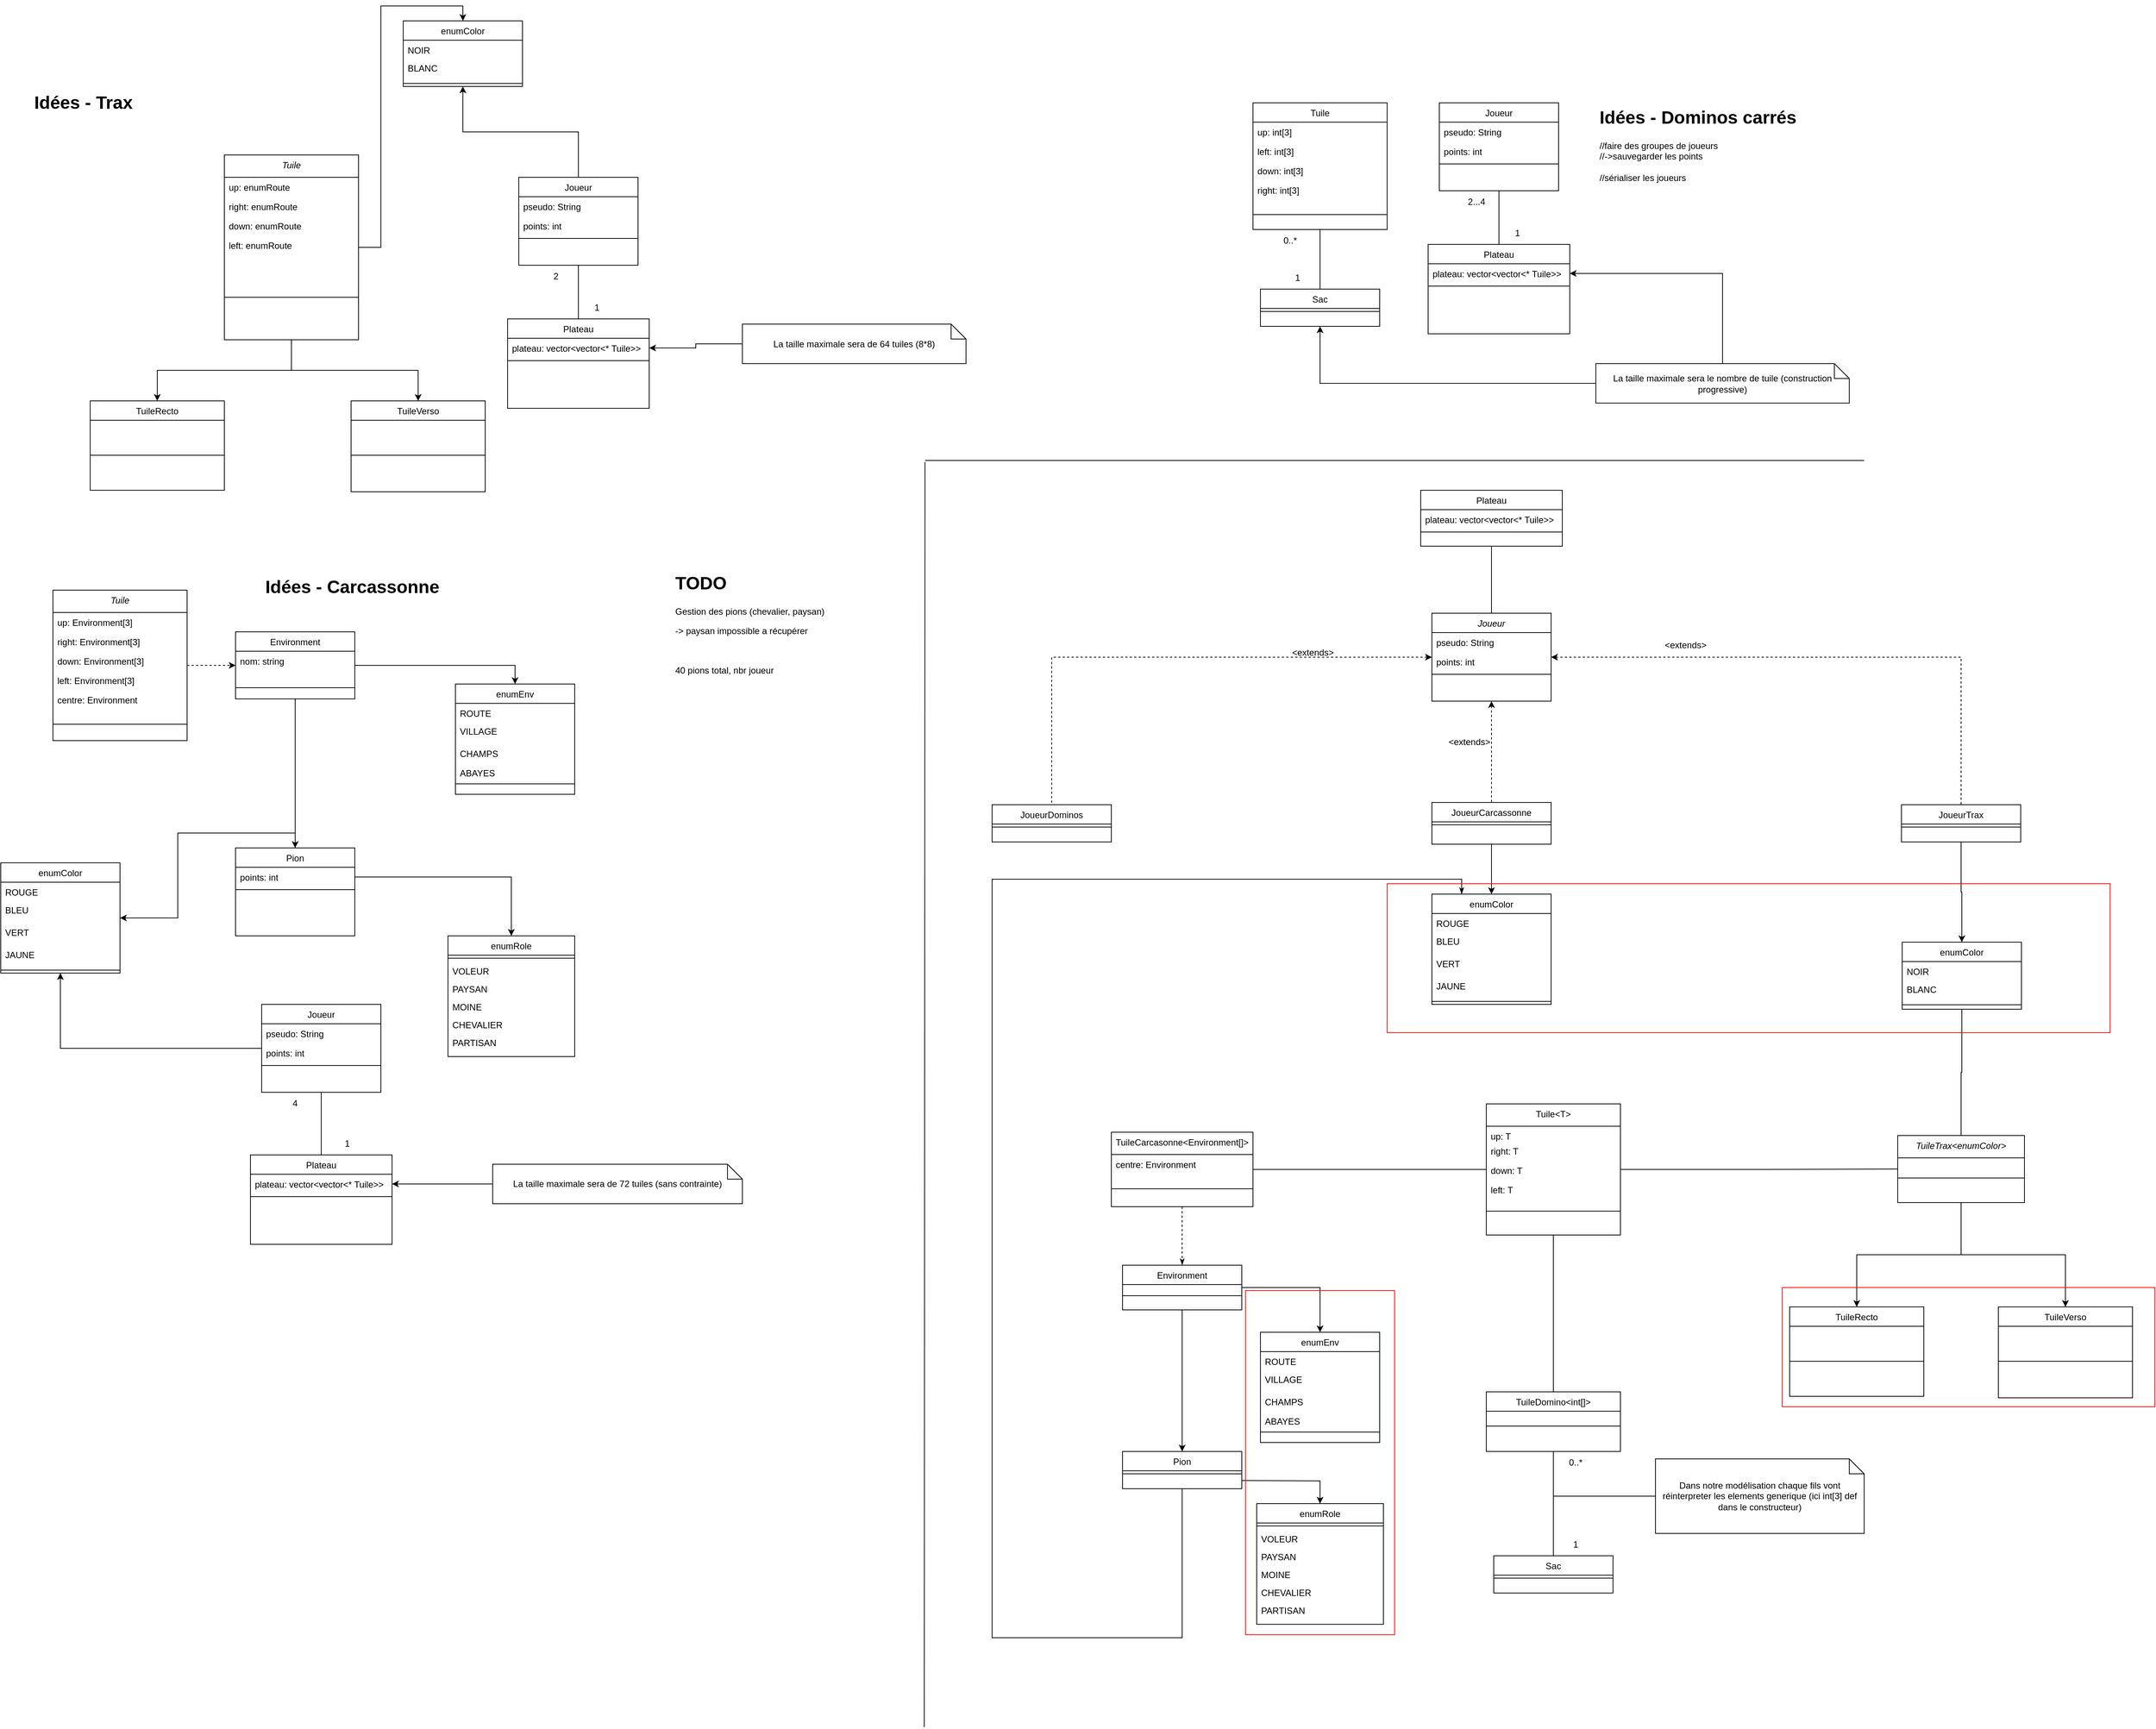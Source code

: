 <mxfile version="20.5.3" type="google"><diagram id="C5RBs43oDa-KdzZeNtuy" name="Page-1"><mxGraphModel dx="3903" dy="1953" grid="1" gridSize="10" guides="1" tooltips="1" connect="1" arrows="1" fold="1" page="1" pageScale="1" pageWidth="827" pageHeight="1169" math="0" shadow="0"><root><mxCell id="WIyWlLk6GJQsqaUBKTNV-0"/><mxCell id="WIyWlLk6GJQsqaUBKTNV-1" parent="WIyWlLk6GJQsqaUBKTNV-0"/><mxCell id="1remkJUm2ghgiP6FN3-D-0" style="edgeStyle=orthogonalEdgeStyle;rounded=0;orthogonalLoop=1;jettySize=auto;html=1;strokeColor=none;" parent="WIyWlLk6GJQsqaUBKTNV-1" target="TzUuXotebjxVxB1o_FsA-10" edge="1"><mxGeometry relative="1" as="geometry"><mxPoint x="90" y="210" as="sourcePoint"/></mxGeometry></mxCell><mxCell id="1remkJUm2ghgiP6FN3-D-1" style="edgeStyle=orthogonalEdgeStyle;rounded=0;orthogonalLoop=1;jettySize=auto;html=1;endArrow=none;endFill=0;" parent="WIyWlLk6GJQsqaUBKTNV-1" source="zkfFHV4jXpPFQw0GAbJ--0" target="TzUuXotebjxVxB1o_FsA-10" edge="1"><mxGeometry relative="1" as="geometry"><mxPoint x="90" y="210" as="sourcePoint"/></mxGeometry></mxCell><mxCell id="zkfFHV4jXpPFQw0GAbJ--0" value="Tuile" style="swimlane;fontStyle=0;align=center;verticalAlign=top;childLayout=stackLayout;horizontal=1;startSize=26;horizontalStack=0;resizeParent=1;resizeLast=0;collapsible=1;marginBottom=0;rounded=0;shadow=0;strokeWidth=1;" parent="WIyWlLk6GJQsqaUBKTNV-1" vertex="1"><mxGeometry x="10" y="40" width="180" height="170" as="geometry"><mxRectangle x="230" y="140" width="160" height="26" as="alternateBounds"/></mxGeometry></mxCell><mxCell id="zkfFHV4jXpPFQw0GAbJ--2" value="up: int[3]" style="text;align=left;verticalAlign=top;spacingLeft=4;spacingRight=4;overflow=hidden;rotatable=0;points=[[0,0.5],[1,0.5]];portConstraint=eastwest;rounded=0;shadow=0;html=0;" parent="zkfFHV4jXpPFQw0GAbJ--0" vertex="1"><mxGeometry y="26" width="180" height="26" as="geometry"/></mxCell><mxCell id="TzUuXotebjxVxB1o_FsA-59" value="left: int[3]" style="text;align=left;verticalAlign=top;spacingLeft=4;spacingRight=4;overflow=hidden;rotatable=0;points=[[0,0.5],[1,0.5]];portConstraint=eastwest;rounded=0;shadow=0;html=0;" parent="zkfFHV4jXpPFQw0GAbJ--0" vertex="1"><mxGeometry y="52" width="180" height="26" as="geometry"/></mxCell><mxCell id="TzUuXotebjxVxB1o_FsA-60" value="down: int[3]" style="text;align=left;verticalAlign=top;spacingLeft=4;spacingRight=4;overflow=hidden;rotatable=0;points=[[0,0.5],[1,0.5]];portConstraint=eastwest;rounded=0;shadow=0;html=0;" parent="zkfFHV4jXpPFQw0GAbJ--0" vertex="1"><mxGeometry y="78" width="180" height="26" as="geometry"/></mxCell><mxCell id="TzUuXotebjxVxB1o_FsA-61" value="right: int[3]" style="text;align=left;verticalAlign=top;spacingLeft=4;spacingRight=4;overflow=hidden;rotatable=0;points=[[0,0.5],[1,0.5]];portConstraint=eastwest;rounded=0;shadow=0;html=0;" parent="zkfFHV4jXpPFQw0GAbJ--0" vertex="1"><mxGeometry y="104" width="180" height="26" as="geometry"/></mxCell><mxCell id="zkfFHV4jXpPFQw0GAbJ--4" value="" style="line;html=1;strokeWidth=1;align=left;verticalAlign=middle;spacingTop=-1;spacingLeft=3;spacingRight=3;rotatable=0;labelPosition=right;points=[];portConstraint=eastwest;" parent="zkfFHV4jXpPFQw0GAbJ--0" vertex="1"><mxGeometry y="130" width="180" height="40" as="geometry"/></mxCell><mxCell id="1remkJUm2ghgiP6FN3-D-5" style="edgeStyle=orthogonalEdgeStyle;rounded=0;orthogonalLoop=1;jettySize=auto;html=1;endArrow=none;endFill=0;" parent="WIyWlLk6GJQsqaUBKTNV-1" source="TzUuXotebjxVxB1o_FsA-0" target="TzUuXotebjxVxB1o_FsA-5" edge="1"><mxGeometry relative="1" as="geometry"/></mxCell><mxCell id="TzUuXotebjxVxB1o_FsA-0" value="Joueur" style="swimlane;fontStyle=0;align=center;verticalAlign=top;childLayout=stackLayout;horizontal=1;startSize=26;horizontalStack=0;resizeParent=1;resizeLast=0;collapsible=1;marginBottom=0;rounded=0;shadow=0;strokeWidth=1;" parent="WIyWlLk6GJQsqaUBKTNV-1" vertex="1"><mxGeometry x="260" y="40" width="160" height="118" as="geometry"><mxRectangle x="230" y="140" width="160" height="26" as="alternateBounds"/></mxGeometry></mxCell><mxCell id="TzUuXotebjxVxB1o_FsA-1" value="pseudo: String" style="text;align=left;verticalAlign=top;spacingLeft=4;spacingRight=4;overflow=hidden;rotatable=0;points=[[0,0.5],[1,0.5]];portConstraint=eastwest;rounded=0;shadow=0;html=0;" parent="TzUuXotebjxVxB1o_FsA-0" vertex="1"><mxGeometry y="26" width="160" height="26" as="geometry"/></mxCell><mxCell id="TzUuXotebjxVxB1o_FsA-2" value="points: int" style="text;align=left;verticalAlign=top;spacingLeft=4;spacingRight=4;overflow=hidden;rotatable=0;points=[[0,0.5],[1,0.5]];portConstraint=eastwest;rounded=0;shadow=0;html=0;" parent="TzUuXotebjxVxB1o_FsA-0" vertex="1"><mxGeometry y="52" width="160" height="26" as="geometry"/></mxCell><mxCell id="TzUuXotebjxVxB1o_FsA-3" value="" style="line;html=1;strokeWidth=1;align=left;verticalAlign=middle;spacingTop=-1;spacingLeft=3;spacingRight=3;rotatable=0;labelPosition=right;points=[];portConstraint=eastwest;" parent="TzUuXotebjxVxB1o_FsA-0" vertex="1"><mxGeometry y="78" width="160" height="8" as="geometry"/></mxCell><mxCell id="TzUuXotebjxVxB1o_FsA-5" value="Plateau" style="swimlane;fontStyle=0;align=center;verticalAlign=top;childLayout=stackLayout;horizontal=1;startSize=26;horizontalStack=0;resizeParent=1;resizeLast=0;collapsible=1;marginBottom=0;rounded=0;shadow=0;strokeWidth=1;" parent="WIyWlLk6GJQsqaUBKTNV-1" vertex="1"><mxGeometry x="245" y="230" width="190" height="120" as="geometry"><mxRectangle x="230" y="140" width="160" height="26" as="alternateBounds"/></mxGeometry></mxCell><mxCell id="TzUuXotebjxVxB1o_FsA-6" value="plateau: vector&lt;vector&lt;* Tuile&gt;&gt;" style="text;align=left;verticalAlign=top;spacingLeft=4;spacingRight=4;overflow=hidden;rotatable=0;points=[[0,0.5],[1,0.5]];portConstraint=eastwest;rounded=0;shadow=0;html=0;" parent="TzUuXotebjxVxB1o_FsA-5" vertex="1"><mxGeometry y="26" width="190" height="26" as="geometry"/></mxCell><mxCell id="TzUuXotebjxVxB1o_FsA-8" value="" style="line;html=1;strokeWidth=1;align=left;verticalAlign=middle;spacingTop=-1;spacingLeft=3;spacingRight=3;rotatable=0;labelPosition=right;points=[];portConstraint=eastwest;" parent="TzUuXotebjxVxB1o_FsA-5" vertex="1"><mxGeometry y="52" width="190" height="8" as="geometry"/></mxCell><mxCell id="TzUuXotebjxVxB1o_FsA-10" value="Sac" style="swimlane;fontStyle=0;align=center;verticalAlign=top;childLayout=stackLayout;horizontal=1;startSize=26;horizontalStack=0;resizeParent=1;resizeLast=0;collapsible=1;marginBottom=0;rounded=0;shadow=0;strokeWidth=1;" parent="WIyWlLk6GJQsqaUBKTNV-1" vertex="1"><mxGeometry x="20" y="290" width="160" height="50" as="geometry"><mxRectangle x="230" y="140" width="160" height="26" as="alternateBounds"/></mxGeometry></mxCell><mxCell id="TzUuXotebjxVxB1o_FsA-13" value="" style="line;html=1;strokeWidth=1;align=left;verticalAlign=middle;spacingTop=-1;spacingLeft=3;spacingRight=3;rotatable=0;labelPosition=right;points=[];portConstraint=eastwest;" parent="TzUuXotebjxVxB1o_FsA-10" vertex="1"><mxGeometry y="26" width="160" height="8" as="geometry"/></mxCell><mxCell id="1remkJUm2ghgiP6FN3-D-3" value="0..*" style="text;html=1;strokeColor=none;fillColor=none;align=center;verticalAlign=middle;whiteSpace=wrap;rounded=0;" parent="WIyWlLk6GJQsqaUBKTNV-1" vertex="1"><mxGeometry x="30" y="210" width="60" height="30" as="geometry"/></mxCell><mxCell id="TzUuXotebjxVxB1o_FsA-18" value="1" style="text;html=1;strokeColor=none;fillColor=none;align=center;verticalAlign=middle;whiteSpace=wrap;rounded=0;" parent="WIyWlLk6GJQsqaUBKTNV-1" vertex="1"><mxGeometry x="40" y="260" width="60" height="30" as="geometry"/></mxCell><mxCell id="1remkJUm2ghgiP6FN3-D-6" value="2...4" style="text;html=1;strokeColor=none;fillColor=none;align=center;verticalAlign=middle;whiteSpace=wrap;rounded=0;" parent="WIyWlLk6GJQsqaUBKTNV-1" vertex="1"><mxGeometry x="280" y="158" width="60" height="30" as="geometry"/></mxCell><mxCell id="1remkJUm2ghgiP6FN3-D-7" value="1" style="text;html=1;strokeColor=none;fillColor=none;align=center;verticalAlign=middle;whiteSpace=wrap;rounded=0;" parent="WIyWlLk6GJQsqaUBKTNV-1" vertex="1"><mxGeometry x="335" y="200" width="60" height="30" as="geometry"/></mxCell><mxCell id="1remkJUm2ghgiP6FN3-D-8" value="&lt;h1&gt;Idées -&amp;nbsp;Dominos carrés&lt;br/&gt;&lt;/h1&gt;&lt;div&gt;//faire des groupes de joueurs&lt;/div&gt;&lt;div&gt;//-&amp;gt;sauvegarder les points&lt;/div&gt;&lt;div&gt;&lt;br&gt;&lt;/div&gt;&lt;div&gt;//sérialiser les joueurs&lt;/div&gt;" style="text;html=1;strokeColor=none;fillColor=none;spacing=5;spacingTop=-20;whiteSpace=wrap;overflow=hidden;rounded=0;" parent="WIyWlLk6GJQsqaUBKTNV-1" vertex="1"><mxGeometry x="470" y="40" width="340" height="120" as="geometry"/></mxCell><mxCell id="TzUuXotebjxVxB1o_FsA-19" style="edgeStyle=orthogonalEdgeStyle;rounded=0;orthogonalLoop=1;jettySize=auto;html=1;strokeColor=none;" parent="WIyWlLk6GJQsqaUBKTNV-1" source="TzUuXotebjxVxB1o_FsA-21" edge="1"><mxGeometry relative="1" as="geometry"><mxPoint x="-1220" y="360" as="targetPoint"/></mxGeometry></mxCell><mxCell id="TzUuXotebjxVxB1o_FsA-51" style="edgeStyle=orthogonalEdgeStyle;rounded=0;orthogonalLoop=1;jettySize=auto;html=1;entryX=0.5;entryY=0;entryDx=0;entryDy=0;" parent="WIyWlLk6GJQsqaUBKTNV-1" source="TzUuXotebjxVxB1o_FsA-21" target="TzUuXotebjxVxB1o_FsA-49" edge="1"><mxGeometry relative="1" as="geometry"/></mxCell><mxCell id="TzUuXotebjxVxB1o_FsA-55" style="edgeStyle=orthogonalEdgeStyle;rounded=0;orthogonalLoop=1;jettySize=auto;html=1;" parent="WIyWlLk6GJQsqaUBKTNV-1" source="TzUuXotebjxVxB1o_FsA-21" target="TzUuXotebjxVxB1o_FsA-52" edge="1"><mxGeometry relative="1" as="geometry"/></mxCell><mxCell id="SL-KBTnH0mdI236nuf2h-41" style="edgeStyle=orthogonalEdgeStyle;rounded=0;orthogonalLoop=1;jettySize=auto;html=1;entryX=0.5;entryY=0;entryDx=0;entryDy=0;endArrow=classic;endFill=1;" edge="1" parent="WIyWlLk6GJQsqaUBKTNV-1" source="TzUuXotebjxVxB1o_FsA-21" target="SL-KBTnH0mdI236nuf2h-33"><mxGeometry relative="1" as="geometry"/></mxCell><mxCell id="TzUuXotebjxVxB1o_FsA-21" value="Tuile" style="swimlane;fontStyle=2;align=center;verticalAlign=top;childLayout=stackLayout;horizontal=1;startSize=30;horizontalStack=0;resizeParent=1;resizeLast=0;collapsible=1;marginBottom=0;rounded=0;shadow=0;strokeWidth=1;" parent="WIyWlLk6GJQsqaUBKTNV-1" vertex="1"><mxGeometry x="-1370" y="110" width="180" height="248" as="geometry"><mxRectangle x="230" y="140" width="160" height="26" as="alternateBounds"/></mxGeometry></mxCell><mxCell id="TzUuXotebjxVxB1o_FsA-58" value="up: enumRoute" style="text;align=left;verticalAlign=top;spacingLeft=4;spacingRight=4;overflow=hidden;rotatable=0;points=[[0,0.5],[1,0.5]];portConstraint=eastwest;rounded=0;shadow=0;html=0;" parent="TzUuXotebjxVxB1o_FsA-21" vertex="1"><mxGeometry y="30" width="180" height="26" as="geometry"/></mxCell><mxCell id="TzUuXotebjxVxB1o_FsA-63" value="right: enumRoute" style="text;align=left;verticalAlign=top;spacingLeft=4;spacingRight=4;overflow=hidden;rotatable=0;points=[[0,0.5],[1,0.5]];portConstraint=eastwest;rounded=0;shadow=0;html=0;" parent="TzUuXotebjxVxB1o_FsA-21" vertex="1"><mxGeometry y="56" width="180" height="26" as="geometry"/></mxCell><mxCell id="TzUuXotebjxVxB1o_FsA-64" value="down: enumRoute" style="text;align=left;verticalAlign=top;spacingLeft=4;spacingRight=4;overflow=hidden;rotatable=0;points=[[0,0.5],[1,0.5]];portConstraint=eastwest;rounded=0;shadow=0;html=0;" parent="TzUuXotebjxVxB1o_FsA-21" vertex="1"><mxGeometry y="82" width="180" height="26" as="geometry"/></mxCell><mxCell id="TzUuXotebjxVxB1o_FsA-65" value="left: enumRoute" style="text;align=left;verticalAlign=top;spacingLeft=4;spacingRight=4;overflow=hidden;rotatable=0;points=[[0,0.5],[1,0.5]];portConstraint=eastwest;rounded=0;shadow=0;html=0;" parent="TzUuXotebjxVxB1o_FsA-21" vertex="1"><mxGeometry y="108" width="180" height="26" as="geometry"/></mxCell><mxCell id="TzUuXotebjxVxB1o_FsA-23" value="" style="line;html=1;strokeWidth=1;align=left;verticalAlign=middle;spacingTop=-1;spacingLeft=3;spacingRight=3;rotatable=0;labelPosition=right;points=[];portConstraint=eastwest;" parent="TzUuXotebjxVxB1o_FsA-21" vertex="1"><mxGeometry y="134" width="180" height="114" as="geometry"/></mxCell><mxCell id="TzUuXotebjxVxB1o_FsA-49" value="TuileRecto" style="swimlane;fontStyle=0;align=center;verticalAlign=top;childLayout=stackLayout;horizontal=1;startSize=26;horizontalStack=0;resizeParent=1;resizeLast=0;collapsible=1;marginBottom=0;rounded=0;shadow=0;strokeWidth=1;" parent="WIyWlLk6GJQsqaUBKTNV-1" vertex="1"><mxGeometry x="-1550" y="440" width="180" height="120" as="geometry"><mxRectangle x="230" y="140" width="160" height="26" as="alternateBounds"/></mxGeometry></mxCell><mxCell id="TzUuXotebjxVxB1o_FsA-50" value="" style="line;html=1;strokeWidth=1;align=left;verticalAlign=middle;spacingTop=-1;spacingLeft=3;spacingRight=3;rotatable=0;labelPosition=right;points=[];portConstraint=eastwest;" parent="TzUuXotebjxVxB1o_FsA-49" vertex="1"><mxGeometry y="26" width="180" height="94" as="geometry"/></mxCell><mxCell id="TzUuXotebjxVxB1o_FsA-52" value="TuileVerso" style="swimlane;fontStyle=0;align=center;verticalAlign=top;childLayout=stackLayout;horizontal=1;startSize=26;horizontalStack=0;resizeParent=1;resizeLast=0;collapsible=1;marginBottom=0;rounded=0;shadow=0;strokeWidth=1;" parent="WIyWlLk6GJQsqaUBKTNV-1" vertex="1"><mxGeometry x="-1200" y="440" width="180" height="122" as="geometry"><mxRectangle x="230" y="140" width="160" height="26" as="alternateBounds"/></mxGeometry></mxCell><mxCell id="TzUuXotebjxVxB1o_FsA-53" value="" style="line;html=1;strokeWidth=1;align=left;verticalAlign=middle;spacingTop=-1;spacingLeft=3;spacingRight=3;rotatable=0;labelPosition=right;points=[];portConstraint=eastwest;" parent="TzUuXotebjxVxB1o_FsA-52" vertex="1"><mxGeometry y="26" width="180" height="94" as="geometry"/></mxCell><mxCell id="TzUuXotebjxVxB1o_FsA-66" style="edgeStyle=orthogonalEdgeStyle;rounded=0;orthogonalLoop=1;jettySize=auto;html=1;endArrow=none;endFill=0;" parent="WIyWlLk6GJQsqaUBKTNV-1" source="TzUuXotebjxVxB1o_FsA-67" target="TzUuXotebjxVxB1o_FsA-71" edge="1"><mxGeometry relative="1" as="geometry"/></mxCell><mxCell id="TzUuXotebjxVxB1o_FsA-67" value="Joueur" style="swimlane;fontStyle=0;align=center;verticalAlign=top;childLayout=stackLayout;horizontal=1;startSize=26;horizontalStack=0;resizeParent=1;resizeLast=0;collapsible=1;marginBottom=0;rounded=0;shadow=0;strokeWidth=1;" parent="WIyWlLk6GJQsqaUBKTNV-1" vertex="1"><mxGeometry x="-975" y="140" width="160" height="118" as="geometry"><mxRectangle x="230" y="140" width="160" height="26" as="alternateBounds"/></mxGeometry></mxCell><mxCell id="TzUuXotebjxVxB1o_FsA-68" value="pseudo: String" style="text;align=left;verticalAlign=top;spacingLeft=4;spacingRight=4;overflow=hidden;rotatable=0;points=[[0,0.5],[1,0.5]];portConstraint=eastwest;rounded=0;shadow=0;html=0;" parent="TzUuXotebjxVxB1o_FsA-67" vertex="1"><mxGeometry y="26" width="160" height="26" as="geometry"/></mxCell><mxCell id="TzUuXotebjxVxB1o_FsA-69" value="points: int" style="text;align=left;verticalAlign=top;spacingLeft=4;spacingRight=4;overflow=hidden;rotatable=0;points=[[0,0.5],[1,0.5]];portConstraint=eastwest;rounded=0;shadow=0;html=0;" parent="TzUuXotebjxVxB1o_FsA-67" vertex="1"><mxGeometry y="52" width="160" height="26" as="geometry"/></mxCell><mxCell id="TzUuXotebjxVxB1o_FsA-70" value="" style="line;html=1;strokeWidth=1;align=left;verticalAlign=middle;spacingTop=-1;spacingLeft=3;spacingRight=3;rotatable=0;labelPosition=right;points=[];portConstraint=eastwest;" parent="TzUuXotebjxVxB1o_FsA-67" vertex="1"><mxGeometry y="78" width="160" height="8" as="geometry"/></mxCell><mxCell id="TzUuXotebjxVxB1o_FsA-71" value="Plateau" style="swimlane;fontStyle=0;align=center;verticalAlign=top;childLayout=stackLayout;horizontal=1;startSize=26;horizontalStack=0;resizeParent=1;resizeLast=0;collapsible=1;marginBottom=0;rounded=0;shadow=0;strokeWidth=1;" parent="WIyWlLk6GJQsqaUBKTNV-1" vertex="1"><mxGeometry x="-990" y="330" width="190" height="120" as="geometry"><mxRectangle x="230" y="140" width="160" height="26" as="alternateBounds"/></mxGeometry></mxCell><mxCell id="TzUuXotebjxVxB1o_FsA-72" value="plateau: vector&lt;vector&lt;* Tuile&gt;&gt;" style="text;align=left;verticalAlign=top;spacingLeft=4;spacingRight=4;overflow=hidden;rotatable=0;points=[[0,0.5],[1,0.5]];portConstraint=eastwest;rounded=0;shadow=0;html=0;" parent="TzUuXotebjxVxB1o_FsA-71" vertex="1"><mxGeometry y="26" width="190" height="26" as="geometry"/></mxCell><mxCell id="TzUuXotebjxVxB1o_FsA-73" value="" style="line;html=1;strokeWidth=1;align=left;verticalAlign=middle;spacingTop=-1;spacingLeft=3;spacingRight=3;rotatable=0;labelPosition=right;points=[];portConstraint=eastwest;" parent="TzUuXotebjxVxB1o_FsA-71" vertex="1"><mxGeometry y="52" width="190" height="8" as="geometry"/></mxCell><mxCell id="TzUuXotebjxVxB1o_FsA-74" value="2" style="text;html=1;strokeColor=none;fillColor=none;align=center;verticalAlign=middle;whiteSpace=wrap;rounded=0;" parent="WIyWlLk6GJQsqaUBKTNV-1" vertex="1"><mxGeometry x="-955" y="258" width="60" height="30" as="geometry"/></mxCell><mxCell id="TzUuXotebjxVxB1o_FsA-75" value="1" style="text;html=1;strokeColor=none;fillColor=none;align=center;verticalAlign=middle;whiteSpace=wrap;rounded=0;" parent="WIyWlLk6GJQsqaUBKTNV-1" vertex="1"><mxGeometry x="-900" y="300" width="60" height="30" as="geometry"/></mxCell><mxCell id="TzUuXotebjxVxB1o_FsA-77" style="edgeStyle=orthogonalEdgeStyle;rounded=0;orthogonalLoop=1;jettySize=auto;html=1;" parent="WIyWlLk6GJQsqaUBKTNV-1" source="TzUuXotebjxVxB1o_FsA-76" target="TzUuXotebjxVxB1o_FsA-72" edge="1"><mxGeometry relative="1" as="geometry"/></mxCell><mxCell id="TzUuXotebjxVxB1o_FsA-76" value="La taille maximale sera de 64 tuiles (8*8)" style="shape=note;size=20;whiteSpace=wrap;html=1;" parent="WIyWlLk6GJQsqaUBKTNV-1" vertex="1"><mxGeometry x="-675" y="337" width="300" height="53" as="geometry"/></mxCell><mxCell id="TzUuXotebjxVxB1o_FsA-79" style="edgeStyle=orthogonalEdgeStyle;rounded=0;orthogonalLoop=1;jettySize=auto;html=1;entryX=1;entryY=0.5;entryDx=0;entryDy=0;" parent="WIyWlLk6GJQsqaUBKTNV-1" source="TzUuXotebjxVxB1o_FsA-78" target="TzUuXotebjxVxB1o_FsA-6" edge="1"><mxGeometry relative="1" as="geometry"/></mxCell><mxCell id="TzUuXotebjxVxB1o_FsA-80" style="edgeStyle=orthogonalEdgeStyle;rounded=0;orthogonalLoop=1;jettySize=auto;html=1;" parent="WIyWlLk6GJQsqaUBKTNV-1" source="TzUuXotebjxVxB1o_FsA-78" target="TzUuXotebjxVxB1o_FsA-10" edge="1"><mxGeometry relative="1" as="geometry"/></mxCell><mxCell id="TzUuXotebjxVxB1o_FsA-78" value="La taille maximale sera le nombre de tuile (construction progressive)" style="shape=note;size=20;whiteSpace=wrap;html=1;" parent="WIyWlLk6GJQsqaUBKTNV-1" vertex="1"><mxGeometry x="470" y="390" width="340" height="53" as="geometry"/></mxCell><mxCell id="TzUuXotebjxVxB1o_FsA-81" value="&lt;h1&gt;Idées -&amp;nbsp;Trax&lt;/h1&gt;" style="text;html=1;strokeColor=none;fillColor=none;spacing=5;spacingTop=-20;whiteSpace=wrap;overflow=hidden;rounded=0;" parent="WIyWlLk6GJQsqaUBKTNV-1" vertex="1"><mxGeometry x="-1630" y="20" width="340" height="40" as="geometry"/></mxCell><mxCell id="SL-KBTnH0mdI236nuf2h-9" style="edgeStyle=orthogonalEdgeStyle;rounded=0;orthogonalLoop=1;jettySize=auto;html=1;dashed=1;" edge="1" parent="WIyWlLk6GJQsqaUBKTNV-1" source="TzUuXotebjxVxB1o_FsA-82" target="SL-KBTnH0mdI236nuf2h-4"><mxGeometry relative="1" as="geometry"/></mxCell><mxCell id="TzUuXotebjxVxB1o_FsA-82" value="Tuile" style="swimlane;fontStyle=2;align=center;verticalAlign=top;childLayout=stackLayout;horizontal=1;startSize=30;horizontalStack=0;resizeParent=1;resizeLast=0;collapsible=1;marginBottom=0;rounded=0;shadow=0;strokeWidth=1;" parent="WIyWlLk6GJQsqaUBKTNV-1" vertex="1"><mxGeometry x="-1600" y="694" width="180" height="202" as="geometry"><mxRectangle x="230" y="140" width="160" height="26" as="alternateBounds"/></mxGeometry></mxCell><mxCell id="TzUuXotebjxVxB1o_FsA-83" value="up: Environment[3]" style="text;align=left;verticalAlign=top;spacingLeft=4;spacingRight=4;overflow=hidden;rotatable=0;points=[[0,0.5],[1,0.5]];portConstraint=eastwest;rounded=0;shadow=0;html=0;" parent="TzUuXotebjxVxB1o_FsA-82" vertex="1"><mxGeometry y="30" width="180" height="26" as="geometry"/></mxCell><mxCell id="TzUuXotebjxVxB1o_FsA-84" value="right: Environment[3]" style="text;align=left;verticalAlign=top;spacingLeft=4;spacingRight=4;overflow=hidden;rotatable=0;points=[[0,0.5],[1,0.5]];portConstraint=eastwest;rounded=0;shadow=0;html=0;" parent="TzUuXotebjxVxB1o_FsA-82" vertex="1"><mxGeometry y="56" width="180" height="26" as="geometry"/></mxCell><mxCell id="TzUuXotebjxVxB1o_FsA-85" value="down: Environment[3]" style="text;align=left;verticalAlign=top;spacingLeft=4;spacingRight=4;overflow=hidden;rotatable=0;points=[[0,0.5],[1,0.5]];portConstraint=eastwest;rounded=0;shadow=0;html=0;" parent="TzUuXotebjxVxB1o_FsA-82" vertex="1"><mxGeometry y="82" width="180" height="26" as="geometry"/></mxCell><mxCell id="TzUuXotebjxVxB1o_FsA-86" value="left: Environment[3]" style="text;align=left;verticalAlign=top;spacingLeft=4;spacingRight=4;overflow=hidden;rotatable=0;points=[[0,0.5],[1,0.5]];portConstraint=eastwest;rounded=0;shadow=0;html=0;" parent="TzUuXotebjxVxB1o_FsA-82" vertex="1"><mxGeometry y="108" width="180" height="26" as="geometry"/></mxCell><mxCell id="TzUuXotebjxVxB1o_FsA-89" value="centre: Environment" style="text;align=left;verticalAlign=top;spacingLeft=4;spacingRight=4;overflow=hidden;rotatable=0;points=[[0,0.5],[1,0.5]];portConstraint=eastwest;rounded=0;shadow=0;html=0;" parent="TzUuXotebjxVxB1o_FsA-82" vertex="1"><mxGeometry y="134" width="180" height="26" as="geometry"/></mxCell><mxCell id="TzUuXotebjxVxB1o_FsA-87" value="" style="line;html=1;strokeWidth=1;align=left;verticalAlign=middle;spacingTop=-1;spacingLeft=3;spacingRight=3;rotatable=0;labelPosition=right;points=[];portConstraint=eastwest;" parent="TzUuXotebjxVxB1o_FsA-82" vertex="1"><mxGeometry y="160" width="180" height="40" as="geometry"/></mxCell><mxCell id="TzUuXotebjxVxB1o_FsA-88" value="&lt;h1&gt;Idées -&amp;nbsp;Carcassonne&lt;/h1&gt;" style="text;html=1;strokeColor=none;fillColor=none;spacing=5;spacingTop=-20;whiteSpace=wrap;overflow=hidden;rounded=0;" parent="WIyWlLk6GJQsqaUBKTNV-1" vertex="1"><mxGeometry x="-1320" y="670" width="340" height="40" as="geometry"/></mxCell><mxCell id="TzUuXotebjxVxB1o_FsA-90" value="enumEnv" style="swimlane;fontStyle=0;align=center;verticalAlign=top;childLayout=stackLayout;horizontal=1;startSize=26;horizontalStack=0;resizeParent=1;resizeLast=0;collapsible=1;marginBottom=0;rounded=0;shadow=0;strokeWidth=1;" parent="WIyWlLk6GJQsqaUBKTNV-1" vertex="1"><mxGeometry x="-1060" y="820" width="160" height="148" as="geometry"><mxRectangle x="230" y="140" width="160" height="26" as="alternateBounds"/></mxGeometry></mxCell><mxCell id="TzUuXotebjxVxB1o_FsA-91" value="ROUTE" style="text;align=left;verticalAlign=top;spacingLeft=4;spacingRight=4;overflow=hidden;rotatable=0;points=[[0,0.5],[1,0.5]];portConstraint=eastwest;rounded=0;shadow=0;html=0;" parent="TzUuXotebjxVxB1o_FsA-90" vertex="1"><mxGeometry y="26" width="160" height="24" as="geometry"/></mxCell><mxCell id="aUtftTtfZdNmkWjx0cIl-22" value="VILLAGE" style="text;align=left;verticalAlign=top;spacingLeft=4;spacingRight=4;overflow=hidden;rotatable=0;points=[[0,0.5],[1,0.5]];portConstraint=eastwest;rounded=0;shadow=0;html=0;" vertex="1" parent="TzUuXotebjxVxB1o_FsA-90"><mxGeometry y="50" width="160" height="30" as="geometry"/></mxCell><mxCell id="aUtftTtfZdNmkWjx0cIl-23" value="CHAMPS" style="text;align=left;verticalAlign=top;spacingLeft=4;spacingRight=4;overflow=hidden;rotatable=0;points=[[0,0.5],[1,0.5]];portConstraint=eastwest;rounded=0;shadow=0;html=0;" vertex="1" parent="TzUuXotebjxVxB1o_FsA-90"><mxGeometry y="80" width="160" height="26" as="geometry"/></mxCell><mxCell id="aUtftTtfZdNmkWjx0cIl-24" value="ABAYES" style="text;align=left;verticalAlign=top;spacingLeft=4;spacingRight=4;overflow=hidden;rotatable=0;points=[[0,0.5],[1,0.5]];portConstraint=eastwest;rounded=0;shadow=0;html=0;" vertex="1" parent="TzUuXotebjxVxB1o_FsA-90"><mxGeometry y="106" width="160" height="24" as="geometry"/></mxCell><mxCell id="TzUuXotebjxVxB1o_FsA-92" value="" style="line;html=1;strokeWidth=1;align=left;verticalAlign=middle;spacingTop=-1;spacingLeft=3;spacingRight=3;rotatable=0;labelPosition=right;points=[];portConstraint=eastwest;" parent="TzUuXotebjxVxB1o_FsA-90" vertex="1"><mxGeometry y="130" width="160" height="8" as="geometry"/></mxCell><mxCell id="1remkJUm2ghgiP6FN3-D-9" value="&lt;h1&gt;TODO&lt;/h1&gt;&lt;p&gt;Gestion des pions (chevalier, paysan)&lt;/p&gt;&lt;p&gt;-&amp;gt; paysan impossible a récupérer&lt;/p&gt;&lt;p&gt;&lt;br&gt;&lt;/p&gt;&lt;p&gt;40 pions total, nbr joueur&lt;/p&gt;" style="text;html=1;strokeColor=none;fillColor=none;spacing=5;spacingTop=-20;whiteSpace=wrap;overflow=hidden;rounded=0;" parent="WIyWlLk6GJQsqaUBKTNV-1" vertex="1"><mxGeometry x="-770" y="665" width="240" height="200" as="geometry"/></mxCell><mxCell id="aUtftTtfZdNmkWjx0cIl-0" value="Pion" style="swimlane;fontStyle=0;align=center;verticalAlign=top;childLayout=stackLayout;horizontal=1;startSize=26;horizontalStack=0;resizeParent=1;resizeLast=0;collapsible=1;marginBottom=0;rounded=0;shadow=0;strokeWidth=1;" vertex="1" parent="WIyWlLk6GJQsqaUBKTNV-1"><mxGeometry x="-1355" y="1040" width="160" height="118" as="geometry"><mxRectangle x="230" y="140" width="160" height="26" as="alternateBounds"/></mxGeometry></mxCell><mxCell id="aUtftTtfZdNmkWjx0cIl-2" value="points: int" style="text;align=left;verticalAlign=top;spacingLeft=4;spacingRight=4;overflow=hidden;rotatable=0;points=[[0,0.5],[1,0.5]];portConstraint=eastwest;rounded=0;shadow=0;html=0;" vertex="1" parent="aUtftTtfZdNmkWjx0cIl-0"><mxGeometry y="26" width="160" height="26" as="geometry"/></mxCell><mxCell id="aUtftTtfZdNmkWjx0cIl-3" value="" style="line;html=1;strokeWidth=1;align=left;verticalAlign=middle;spacingTop=-1;spacingLeft=3;spacingRight=3;rotatable=0;labelPosition=right;points=[];portConstraint=eastwest;" vertex="1" parent="aUtftTtfZdNmkWjx0cIl-0"><mxGeometry y="52" width="160" height="8" as="geometry"/></mxCell><mxCell id="aUtftTtfZdNmkWjx0cIl-4" value="enumColor" style="swimlane;fontStyle=0;align=center;verticalAlign=top;childLayout=stackLayout;horizontal=1;startSize=26;horizontalStack=0;resizeParent=1;resizeLast=0;collapsible=1;marginBottom=0;rounded=0;shadow=0;strokeWidth=1;" vertex="1" parent="WIyWlLk6GJQsqaUBKTNV-1"><mxGeometry x="-1670" y="1060" width="160" height="148" as="geometry"><mxRectangle x="230" y="140" width="160" height="26" as="alternateBounds"/></mxGeometry></mxCell><mxCell id="aUtftTtfZdNmkWjx0cIl-5" value="ROUGE" style="text;align=left;verticalAlign=top;spacingLeft=4;spacingRight=4;overflow=hidden;rotatable=0;points=[[0,0.5],[1,0.5]];portConstraint=eastwest;rounded=0;shadow=0;html=0;" vertex="1" parent="aUtftTtfZdNmkWjx0cIl-4"><mxGeometry y="26" width="160" height="24" as="geometry"/></mxCell><mxCell id="SL-KBTnH0mdI236nuf2h-30" value="BLEU" style="text;align=left;verticalAlign=top;spacingLeft=4;spacingRight=4;overflow=hidden;rotatable=0;points=[[0,0.5],[1,0.5]];portConstraint=eastwest;rounded=0;shadow=0;html=0;" vertex="1" parent="aUtftTtfZdNmkWjx0cIl-4"><mxGeometry y="50" width="160" height="30" as="geometry"/></mxCell><mxCell id="SL-KBTnH0mdI236nuf2h-31" value="VERT" style="text;align=left;verticalAlign=top;spacingLeft=4;spacingRight=4;overflow=hidden;rotatable=0;points=[[0,0.5],[1,0.5]];portConstraint=eastwest;rounded=0;shadow=0;html=0;" vertex="1" parent="aUtftTtfZdNmkWjx0cIl-4"><mxGeometry y="80" width="160" height="30" as="geometry"/></mxCell><mxCell id="SL-KBTnH0mdI236nuf2h-32" value="JAUNE" style="text;align=left;verticalAlign=top;spacingLeft=4;spacingRight=4;overflow=hidden;rotatable=0;points=[[0,0.5],[1,0.5]];portConstraint=eastwest;rounded=0;shadow=0;html=0;" vertex="1" parent="aUtftTtfZdNmkWjx0cIl-4"><mxGeometry y="110" width="160" height="30" as="geometry"/></mxCell><mxCell id="aUtftTtfZdNmkWjx0cIl-6" value="" style="line;html=1;strokeWidth=1;align=left;verticalAlign=middle;spacingTop=-1;spacingLeft=3;spacingRight=3;rotatable=0;labelPosition=right;points=[];portConstraint=eastwest;" vertex="1" parent="aUtftTtfZdNmkWjx0cIl-4"><mxGeometry y="140" width="160" height="8" as="geometry"/></mxCell><mxCell id="aUtftTtfZdNmkWjx0cIl-7" value="" style="edgeStyle=orthogonalEdgeStyle;rounded=0;orthogonalLoop=1;jettySize=auto;html=1;exitX=0.5;exitY=0;exitDx=0;exitDy=0;" edge="1" parent="WIyWlLk6GJQsqaUBKTNV-1" source="aUtftTtfZdNmkWjx0cIl-0" target="aUtftTtfZdNmkWjx0cIl-4"><mxGeometry relative="1" as="geometry"><mxPoint x="-860" y="991" as="sourcePoint"/></mxGeometry></mxCell><mxCell id="SL-KBTnH0mdI236nuf2h-0" value="enumRole" style="swimlane;fontStyle=0;align=center;verticalAlign=top;childLayout=stackLayout;horizontal=1;startSize=26;horizontalStack=0;resizeParent=1;resizeLast=0;collapsible=1;marginBottom=0;rounded=0;shadow=0;strokeWidth=1;" vertex="1" parent="WIyWlLk6GJQsqaUBKTNV-1"><mxGeometry x="-1070" y="1158" width="170" height="162" as="geometry"><mxRectangle x="230" y="140" width="160" height="26" as="alternateBounds"/></mxGeometry></mxCell><mxCell id="SL-KBTnH0mdI236nuf2h-2" value="" style="line;html=1;strokeWidth=1;align=left;verticalAlign=middle;spacingTop=-1;spacingLeft=3;spacingRight=3;rotatable=0;labelPosition=right;points=[];portConstraint=eastwest;" vertex="1" parent="SL-KBTnH0mdI236nuf2h-0"><mxGeometry y="26" width="170" height="8" as="geometry"/></mxCell><mxCell id="aUtftTtfZdNmkWjx0cIl-18" value="VOLEUR" style="text;align=left;verticalAlign=top;spacingLeft=4;spacingRight=4;overflow=hidden;rotatable=0;points=[[0,0.5],[1,0.5]];portConstraint=eastwest;rounded=0;shadow=0;html=0;" vertex="1" parent="SL-KBTnH0mdI236nuf2h-0"><mxGeometry y="34" width="170" height="24" as="geometry"/></mxCell><mxCell id="aUtftTtfZdNmkWjx0cIl-19" value="PAYSAN" style="text;align=left;verticalAlign=top;spacingLeft=4;spacingRight=4;overflow=hidden;rotatable=0;points=[[0,0.5],[1,0.5]];portConstraint=eastwest;rounded=0;shadow=0;html=0;" vertex="1" parent="SL-KBTnH0mdI236nuf2h-0"><mxGeometry y="58" width="170" height="24" as="geometry"/></mxCell><mxCell id="aUtftTtfZdNmkWjx0cIl-20" value="MOINE" style="text;align=left;verticalAlign=top;spacingLeft=4;spacingRight=4;overflow=hidden;rotatable=0;points=[[0,0.5],[1,0.5]];portConstraint=eastwest;rounded=0;shadow=0;html=0;" vertex="1" parent="SL-KBTnH0mdI236nuf2h-0"><mxGeometry y="82" width="170" height="24" as="geometry"/></mxCell><mxCell id="aUtftTtfZdNmkWjx0cIl-14" value="CHEVALIER" style="text;align=left;verticalAlign=top;spacingLeft=4;spacingRight=4;overflow=hidden;rotatable=0;points=[[0,0.5],[1,0.5]];portConstraint=eastwest;rounded=0;shadow=0;html=0;" vertex="1" parent="SL-KBTnH0mdI236nuf2h-0"><mxGeometry y="106" width="170" height="24" as="geometry"/></mxCell><mxCell id="SL-KBTnH0mdI236nuf2h-42" value="PARTISAN" style="text;align=left;verticalAlign=top;spacingLeft=4;spacingRight=4;overflow=hidden;rotatable=0;points=[[0,0.5],[1,0.5]];portConstraint=eastwest;rounded=0;shadow=0;html=0;" vertex="1" parent="SL-KBTnH0mdI236nuf2h-0"><mxGeometry y="130" width="170" height="24" as="geometry"/></mxCell><mxCell id="SL-KBTnH0mdI236nuf2h-7" style="edgeStyle=orthogonalEdgeStyle;rounded=0;orthogonalLoop=1;jettySize=auto;html=1;entryX=0.5;entryY=0;entryDx=0;entryDy=0;" edge="1" parent="WIyWlLk6GJQsqaUBKTNV-1" source="SL-KBTnH0mdI236nuf2h-4" target="TzUuXotebjxVxB1o_FsA-90"><mxGeometry relative="1" as="geometry"/></mxCell><mxCell id="aUtftTtfZdNmkWjx0cIl-25" style="edgeStyle=orthogonalEdgeStyle;rounded=0;orthogonalLoop=1;jettySize=auto;html=1;" edge="1" parent="WIyWlLk6GJQsqaUBKTNV-1" source="SL-KBTnH0mdI236nuf2h-4" target="aUtftTtfZdNmkWjx0cIl-0"><mxGeometry relative="1" as="geometry"/></mxCell><mxCell id="SL-KBTnH0mdI236nuf2h-4" value="Environment" style="swimlane;fontStyle=0;align=center;verticalAlign=top;childLayout=stackLayout;horizontal=1;startSize=26;horizontalStack=0;resizeParent=1;resizeLast=0;collapsible=1;marginBottom=0;rounded=0;shadow=0;strokeWidth=1;" vertex="1" parent="WIyWlLk6GJQsqaUBKTNV-1"><mxGeometry x="-1355" y="750" width="160" height="90" as="geometry"><mxRectangle x="230" y="140" width="160" height="26" as="alternateBounds"/></mxGeometry></mxCell><mxCell id="SL-KBTnH0mdI236nuf2h-5" value="nom: string" style="text;align=left;verticalAlign=top;spacingLeft=4;spacingRight=4;overflow=hidden;rotatable=0;points=[[0,0.5],[1,0.5]];portConstraint=eastwest;rounded=0;shadow=0;html=0;" vertex="1" parent="SL-KBTnH0mdI236nuf2h-4"><mxGeometry y="26" width="160" height="34" as="geometry"/></mxCell><mxCell id="SL-KBTnH0mdI236nuf2h-6" value="" style="line;html=1;strokeWidth=1;align=left;verticalAlign=middle;spacingTop=-1;spacingLeft=3;spacingRight=3;rotatable=0;labelPosition=right;points=[];portConstraint=eastwest;" vertex="1" parent="SL-KBTnH0mdI236nuf2h-4"><mxGeometry y="60" width="160" height="30" as="geometry"/></mxCell><mxCell id="SL-KBTnH0mdI236nuf2h-24" style="edgeStyle=orthogonalEdgeStyle;rounded=0;orthogonalLoop=1;jettySize=auto;html=1;entryX=0.5;entryY=0;entryDx=0;entryDy=0;endArrow=none;endFill=0;" edge="1" parent="WIyWlLk6GJQsqaUBKTNV-1" source="SL-KBTnH0mdI236nuf2h-11" target="SL-KBTnH0mdI236nuf2h-16"><mxGeometry relative="1" as="geometry"/></mxCell><mxCell id="SL-KBTnH0mdI236nuf2h-11" value="Joueur" style="swimlane;fontStyle=0;align=center;verticalAlign=top;childLayout=stackLayout;horizontal=1;startSize=26;horizontalStack=0;resizeParent=1;resizeLast=0;collapsible=1;marginBottom=0;rounded=0;shadow=0;strokeWidth=1;" vertex="1" parent="WIyWlLk6GJQsqaUBKTNV-1"><mxGeometry x="-1320" y="1250" width="160" height="118" as="geometry"><mxRectangle x="230" y="140" width="160" height="26" as="alternateBounds"/></mxGeometry></mxCell><mxCell id="SL-KBTnH0mdI236nuf2h-12" value="pseudo: String" style="text;align=left;verticalAlign=top;spacingLeft=4;spacingRight=4;overflow=hidden;rotatable=0;points=[[0,0.5],[1,0.5]];portConstraint=eastwest;rounded=0;shadow=0;html=0;" vertex="1" parent="SL-KBTnH0mdI236nuf2h-11"><mxGeometry y="26" width="160" height="26" as="geometry"/></mxCell><mxCell id="SL-KBTnH0mdI236nuf2h-13" value="points: int" style="text;align=left;verticalAlign=top;spacingLeft=4;spacingRight=4;overflow=hidden;rotatable=0;points=[[0,0.5],[1,0.5]];portConstraint=eastwest;rounded=0;shadow=0;html=0;" vertex="1" parent="SL-KBTnH0mdI236nuf2h-11"><mxGeometry y="52" width="160" height="26" as="geometry"/></mxCell><mxCell id="SL-KBTnH0mdI236nuf2h-14" value="" style="line;html=1;strokeWidth=1;align=left;verticalAlign=middle;spacingTop=-1;spacingLeft=3;spacingRight=3;rotatable=0;labelPosition=right;points=[];portConstraint=eastwest;" vertex="1" parent="SL-KBTnH0mdI236nuf2h-11"><mxGeometry y="78" width="160" height="8" as="geometry"/></mxCell><mxCell id="SL-KBTnH0mdI236nuf2h-16" value="Plateau" style="swimlane;fontStyle=0;align=center;verticalAlign=top;childLayout=stackLayout;horizontal=1;startSize=26;horizontalStack=0;resizeParent=1;resizeLast=0;collapsible=1;marginBottom=0;rounded=0;shadow=0;strokeWidth=1;" vertex="1" parent="WIyWlLk6GJQsqaUBKTNV-1"><mxGeometry x="-1335" y="1452" width="190" height="120" as="geometry"><mxRectangle x="230" y="140" width="160" height="26" as="alternateBounds"/></mxGeometry></mxCell><mxCell id="SL-KBTnH0mdI236nuf2h-17" value="plateau: vector&lt;vector&lt;* Tuile&gt;&gt;" style="text;align=left;verticalAlign=top;spacingLeft=4;spacingRight=4;overflow=hidden;rotatable=0;points=[[0,0.5],[1,0.5]];portConstraint=eastwest;rounded=0;shadow=0;html=0;" vertex="1" parent="SL-KBTnH0mdI236nuf2h-16"><mxGeometry y="26" width="190" height="26" as="geometry"/></mxCell><mxCell id="SL-KBTnH0mdI236nuf2h-18" value="" style="line;html=1;strokeWidth=1;align=left;verticalAlign=middle;spacingTop=-1;spacingLeft=3;spacingRight=3;rotatable=0;labelPosition=right;points=[];portConstraint=eastwest;" vertex="1" parent="SL-KBTnH0mdI236nuf2h-16"><mxGeometry y="52" width="190" height="8" as="geometry"/></mxCell><mxCell id="SL-KBTnH0mdI236nuf2h-19" style="edgeStyle=orthogonalEdgeStyle;rounded=0;orthogonalLoop=1;jettySize=auto;html=1;" edge="1" parent="WIyWlLk6GJQsqaUBKTNV-1" source="SL-KBTnH0mdI236nuf2h-20" target="SL-KBTnH0mdI236nuf2h-17"><mxGeometry relative="1" as="geometry"/></mxCell><mxCell id="SL-KBTnH0mdI236nuf2h-20" value="La taille maximale sera de 72 tuiles (sans contrainte)" style="shape=note;size=20;whiteSpace=wrap;html=1;" vertex="1" parent="WIyWlLk6GJQsqaUBKTNV-1"><mxGeometry x="-1010" y="1464.5" width="335" height="53" as="geometry"/></mxCell><mxCell id="SL-KBTnH0mdI236nuf2h-25" value="4" style="text;html=1;strokeColor=none;fillColor=none;align=center;verticalAlign=middle;whiteSpace=wrap;rounded=0;" vertex="1" parent="WIyWlLk6GJQsqaUBKTNV-1"><mxGeometry x="-1305" y="1368" width="60" height="30" as="geometry"/></mxCell><mxCell id="SL-KBTnH0mdI236nuf2h-26" value="1" style="text;html=1;strokeColor=none;fillColor=none;align=center;verticalAlign=middle;whiteSpace=wrap;rounded=0;" vertex="1" parent="WIyWlLk6GJQsqaUBKTNV-1"><mxGeometry x="-1235" y="1422" width="60" height="30" as="geometry"/></mxCell><mxCell id="aUtftTtfZdNmkWjx0cIl-13" style="edgeStyle=orthogonalEdgeStyle;rounded=0;orthogonalLoop=1;jettySize=auto;html=1;" edge="1" parent="WIyWlLk6GJQsqaUBKTNV-1" source="SL-KBTnH0mdI236nuf2h-11" target="aUtftTtfZdNmkWjx0cIl-4"><mxGeometry relative="1" as="geometry"><mxPoint x="-1165" y="1099" as="sourcePoint"/></mxGeometry></mxCell><mxCell id="SL-KBTnH0mdI236nuf2h-27" style="edgeStyle=orthogonalEdgeStyle;rounded=0;orthogonalLoop=1;jettySize=auto;html=1;endArrow=classic;endFill=1;" edge="1" parent="WIyWlLk6GJQsqaUBKTNV-1" source="aUtftTtfZdNmkWjx0cIl-2" target="SL-KBTnH0mdI236nuf2h-0"><mxGeometry relative="1" as="geometry"/></mxCell><mxCell id="SL-KBTnH0mdI236nuf2h-33" value="enumColor" style="swimlane;fontStyle=0;align=center;verticalAlign=top;childLayout=stackLayout;horizontal=1;startSize=26;horizontalStack=0;resizeParent=1;resizeLast=0;collapsible=1;marginBottom=0;rounded=0;shadow=0;strokeWidth=1;" vertex="1" parent="WIyWlLk6GJQsqaUBKTNV-1"><mxGeometry x="-1130" y="-70" width="160" height="88" as="geometry"><mxRectangle x="230" y="140" width="160" height="26" as="alternateBounds"/></mxGeometry></mxCell><mxCell id="SL-KBTnH0mdI236nuf2h-34" value="NOIR" style="text;align=left;verticalAlign=top;spacingLeft=4;spacingRight=4;overflow=hidden;rotatable=0;points=[[0,0.5],[1,0.5]];portConstraint=eastwest;rounded=0;shadow=0;html=0;" vertex="1" parent="SL-KBTnH0mdI236nuf2h-33"><mxGeometry y="26" width="160" height="24" as="geometry"/></mxCell><mxCell id="SL-KBTnH0mdI236nuf2h-35" value="BLANC" style="text;align=left;verticalAlign=top;spacingLeft=4;spacingRight=4;overflow=hidden;rotatable=0;points=[[0,0.5],[1,0.5]];portConstraint=eastwest;rounded=0;shadow=0;html=0;" vertex="1" parent="SL-KBTnH0mdI236nuf2h-33"><mxGeometry y="50" width="160" height="30" as="geometry"/></mxCell><mxCell id="SL-KBTnH0mdI236nuf2h-38" value="" style="line;html=1;strokeWidth=1;align=left;verticalAlign=middle;spacingTop=-1;spacingLeft=3;spacingRight=3;rotatable=0;labelPosition=right;points=[];portConstraint=eastwest;" vertex="1" parent="SL-KBTnH0mdI236nuf2h-33"><mxGeometry y="80" width="160" height="8" as="geometry"/></mxCell><mxCell id="SL-KBTnH0mdI236nuf2h-39" style="edgeStyle=orthogonalEdgeStyle;rounded=0;orthogonalLoop=1;jettySize=auto;html=1;exitX=0.5;exitY=0;exitDx=0;exitDy=0;" edge="1" parent="WIyWlLk6GJQsqaUBKTNV-1" source="TzUuXotebjxVxB1o_FsA-67" target="SL-KBTnH0mdI236nuf2h-33"><mxGeometry relative="1" as="geometry"><mxPoint x="-790" y="201" as="sourcePoint"/></mxGeometry></mxCell><mxCell id="SL-KBTnH0mdI236nuf2h-43" value="" style="endArrow=none;html=1;rounded=0;" edge="1" parent="WIyWlLk6GJQsqaUBKTNV-1"><mxGeometry width="50" height="50" relative="1" as="geometry"><mxPoint x="-430" y="520" as="sourcePoint"/><mxPoint x="830" y="520" as="targetPoint"/></mxGeometry></mxCell><mxCell id="SL-KBTnH0mdI236nuf2h-44" value="" style="endArrow=none;html=1;rounded=0;" edge="1" parent="WIyWlLk6GJQsqaUBKTNV-1"><mxGeometry width="50" height="50" relative="1" as="geometry"><mxPoint x="-430" y="522" as="sourcePoint"/><mxPoint x="-431" y="2220" as="targetPoint"/></mxGeometry></mxCell><mxCell id="aUtftTtfZdNmkWjx0cIl-39" style="edgeStyle=orthogonalEdgeStyle;rounded=0;orthogonalLoop=1;jettySize=auto;html=1;dashed=1;endArrow=none;endFill=0;startArrow=classic;startFill=1;" edge="1" parent="WIyWlLk6GJQsqaUBKTNV-1" source="SL-KBTnH0mdI236nuf2h-45" target="aUtftTtfZdNmkWjx0cIl-35"><mxGeometry relative="1" as="geometry"><mxPoint x="-300" y="1019" as="targetPoint"/></mxGeometry></mxCell><mxCell id="aUtftTtfZdNmkWjx0cIl-40" style="edgeStyle=orthogonalEdgeStyle;rounded=0;orthogonalLoop=1;jettySize=auto;html=1;dashed=1;endArrow=none;endFill=0;startArrow=classic;startFill=1;" edge="1" parent="WIyWlLk6GJQsqaUBKTNV-1" source="SL-KBTnH0mdI236nuf2h-45" target="aUtftTtfZdNmkWjx0cIl-26"><mxGeometry relative="1" as="geometry"/></mxCell><mxCell id="aUtftTtfZdNmkWjx0cIl-41" style="edgeStyle=orthogonalEdgeStyle;rounded=0;orthogonalLoop=1;jettySize=auto;html=1;entryX=0.5;entryY=0;entryDx=0;entryDy=0;dashed=1;endArrow=none;endFill=0;startArrow=classic;startFill=1;" edge="1" parent="WIyWlLk6GJQsqaUBKTNV-1" source="SL-KBTnH0mdI236nuf2h-45" target="aUtftTtfZdNmkWjx0cIl-30"><mxGeometry relative="1" as="geometry"/></mxCell><mxCell id="SL-KBTnH0mdI236nuf2h-45" value="Joueur" style="swimlane;fontStyle=2;align=center;verticalAlign=top;childLayout=stackLayout;horizontal=1;startSize=26;horizontalStack=0;resizeParent=1;resizeLast=0;collapsible=1;marginBottom=0;rounded=0;shadow=0;strokeWidth=1;" vertex="1" parent="WIyWlLk6GJQsqaUBKTNV-1"><mxGeometry x="250" y="725" width="160" height="118" as="geometry"><mxRectangle x="230" y="140" width="160" height="26" as="alternateBounds"/></mxGeometry></mxCell><mxCell id="SL-KBTnH0mdI236nuf2h-46" value="pseudo: String" style="text;align=left;verticalAlign=top;spacingLeft=4;spacingRight=4;overflow=hidden;rotatable=0;points=[[0,0.5],[1,0.5]];portConstraint=eastwest;rounded=0;shadow=0;html=0;" vertex="1" parent="SL-KBTnH0mdI236nuf2h-45"><mxGeometry y="26" width="160" height="26" as="geometry"/></mxCell><mxCell id="SL-KBTnH0mdI236nuf2h-47" value="points: int" style="text;align=left;verticalAlign=top;spacingLeft=4;spacingRight=4;overflow=hidden;rotatable=0;points=[[0,0.5],[1,0.5]];portConstraint=eastwest;rounded=0;shadow=0;html=0;" vertex="1" parent="SL-KBTnH0mdI236nuf2h-45"><mxGeometry y="52" width="160" height="26" as="geometry"/></mxCell><mxCell id="SL-KBTnH0mdI236nuf2h-48" value="" style="line;html=1;strokeWidth=1;align=left;verticalAlign=middle;spacingTop=-1;spacingLeft=3;spacingRight=3;rotatable=0;labelPosition=right;points=[];portConstraint=eastwest;" vertex="1" parent="SL-KBTnH0mdI236nuf2h-45"><mxGeometry y="78" width="160" height="8" as="geometry"/></mxCell><mxCell id="aUtftTtfZdNmkWjx0cIl-26" value="JoueurCarcassonne" style="swimlane;fontStyle=0;align=center;verticalAlign=top;childLayout=stackLayout;horizontal=1;startSize=26;horizontalStack=0;resizeParent=1;resizeLast=0;collapsible=1;marginBottom=0;rounded=0;shadow=0;strokeWidth=1;" vertex="1" parent="WIyWlLk6GJQsqaUBKTNV-1"><mxGeometry x="250" y="979" width="160" height="56" as="geometry"><mxRectangle x="230" y="140" width="160" height="26" as="alternateBounds"/></mxGeometry></mxCell><mxCell id="aUtftTtfZdNmkWjx0cIl-29" value="" style="line;html=1;strokeWidth=1;align=left;verticalAlign=middle;spacingTop=-1;spacingLeft=3;spacingRight=3;rotatable=0;labelPosition=right;points=[];portConstraint=eastwest;" vertex="1" parent="aUtftTtfZdNmkWjx0cIl-26"><mxGeometry y="26" width="160" height="8" as="geometry"/></mxCell><mxCell id="SL-KBTnH0mdI236nuf2h-49" style="edgeStyle=orthogonalEdgeStyle;rounded=0;orthogonalLoop=1;jettySize=auto;html=1;startArrow=none;startFill=0;endArrow=classic;endFill=1;" edge="1" parent="WIyWlLk6GJQsqaUBKTNV-1" source="aUtftTtfZdNmkWjx0cIl-30" target="aUtftTtfZdNmkWjx0cIl-52"><mxGeometry relative="1" as="geometry"><mxPoint x="1230" y="1003" as="targetPoint"/></mxGeometry></mxCell><mxCell id="aUtftTtfZdNmkWjx0cIl-30" value="JoueurTrax" style="swimlane;fontStyle=0;align=center;verticalAlign=top;childLayout=stackLayout;horizontal=1;startSize=26;horizontalStack=0;resizeParent=1;resizeLast=0;collapsible=1;marginBottom=0;rounded=0;shadow=0;strokeWidth=1;" vertex="1" parent="WIyWlLk6GJQsqaUBKTNV-1"><mxGeometry x="880" y="982" width="160" height="50" as="geometry"><mxRectangle x="230" y="140" width="160" height="26" as="alternateBounds"/></mxGeometry></mxCell><mxCell id="aUtftTtfZdNmkWjx0cIl-33" value="" style="line;html=1;strokeWidth=1;align=left;verticalAlign=middle;spacingTop=-1;spacingLeft=3;spacingRight=3;rotatable=0;labelPosition=right;points=[];portConstraint=eastwest;" vertex="1" parent="aUtftTtfZdNmkWjx0cIl-30"><mxGeometry y="26" width="160" height="8" as="geometry"/></mxCell><mxCell id="aUtftTtfZdNmkWjx0cIl-35" value="JoueurDominos" style="swimlane;fontStyle=0;align=center;verticalAlign=top;childLayout=stackLayout;horizontal=1;startSize=26;horizontalStack=0;resizeParent=1;resizeLast=0;collapsible=1;marginBottom=0;rounded=0;shadow=0;strokeWidth=1;" vertex="1" parent="WIyWlLk6GJQsqaUBKTNV-1"><mxGeometry x="-340" y="982" width="160" height="50" as="geometry"><mxRectangle x="230" y="140" width="160" height="26" as="alternateBounds"/></mxGeometry></mxCell><mxCell id="aUtftTtfZdNmkWjx0cIl-38" value="" style="line;html=1;strokeWidth=1;align=left;verticalAlign=middle;spacingTop=-1;spacingLeft=3;spacingRight=3;rotatable=0;labelPosition=right;points=[];portConstraint=eastwest;" vertex="1" parent="aUtftTtfZdNmkWjx0cIl-35"><mxGeometry y="26" width="160" height="8" as="geometry"/></mxCell><mxCell id="aUtftTtfZdNmkWjx0cIl-42" value="&amp;lt;extends&amp;gt;" style="text;html=1;align=center;verticalAlign=middle;resizable=0;points=[];autosize=1;strokeColor=none;fillColor=none;" vertex="1" parent="WIyWlLk6GJQsqaUBKTNV-1"><mxGeometry x="50" y="763" width="80" height="30" as="geometry"/></mxCell><mxCell id="aUtftTtfZdNmkWjx0cIl-43" value="&amp;lt;extends&amp;gt;" style="text;html=1;align=center;verticalAlign=middle;resizable=0;points=[];autosize=1;strokeColor=none;fillColor=none;" vertex="1" parent="WIyWlLk6GJQsqaUBKTNV-1"><mxGeometry x="550" y="753" width="80" height="30" as="geometry"/></mxCell><mxCell id="aUtftTtfZdNmkWjx0cIl-44" value="&amp;lt;extends&amp;gt;" style="text;html=1;align=center;verticalAlign=middle;resizable=0;points=[];autosize=1;strokeColor=none;fillColor=none;" vertex="1" parent="WIyWlLk6GJQsqaUBKTNV-1"><mxGeometry x="260" y="883" width="80" height="30" as="geometry"/></mxCell><mxCell id="aUtftTtfZdNmkWjx0cIl-51" style="edgeStyle=orthogonalEdgeStyle;rounded=0;orthogonalLoop=1;jettySize=auto;html=1;startArrow=classic;startFill=1;endArrow=none;endFill=0;" edge="1" parent="WIyWlLk6GJQsqaUBKTNV-1" source="aUtftTtfZdNmkWjx0cIl-45" target="aUtftTtfZdNmkWjx0cIl-26"><mxGeometry relative="1" as="geometry"/></mxCell><mxCell id="aUtftTtfZdNmkWjx0cIl-45" value="enumColor" style="swimlane;fontStyle=0;align=center;verticalAlign=top;childLayout=stackLayout;horizontal=1;startSize=26;horizontalStack=0;resizeParent=1;resizeLast=0;collapsible=1;marginBottom=0;rounded=0;shadow=0;strokeWidth=1;" vertex="1" parent="WIyWlLk6GJQsqaUBKTNV-1"><mxGeometry x="250" y="1102" width="160" height="148" as="geometry"><mxRectangle x="230" y="140" width="160" height="26" as="alternateBounds"/></mxGeometry></mxCell><mxCell id="aUtftTtfZdNmkWjx0cIl-46" value="ROUGE" style="text;align=left;verticalAlign=top;spacingLeft=4;spacingRight=4;overflow=hidden;rotatable=0;points=[[0,0.5],[1,0.5]];portConstraint=eastwest;rounded=0;shadow=0;html=0;" vertex="1" parent="aUtftTtfZdNmkWjx0cIl-45"><mxGeometry y="26" width="160" height="24" as="geometry"/></mxCell><mxCell id="aUtftTtfZdNmkWjx0cIl-47" value="BLEU" style="text;align=left;verticalAlign=top;spacingLeft=4;spacingRight=4;overflow=hidden;rotatable=0;points=[[0,0.5],[1,0.5]];portConstraint=eastwest;rounded=0;shadow=0;html=0;" vertex="1" parent="aUtftTtfZdNmkWjx0cIl-45"><mxGeometry y="50" width="160" height="30" as="geometry"/></mxCell><mxCell id="aUtftTtfZdNmkWjx0cIl-48" value="VERT" style="text;align=left;verticalAlign=top;spacingLeft=4;spacingRight=4;overflow=hidden;rotatable=0;points=[[0,0.5],[1,0.5]];portConstraint=eastwest;rounded=0;shadow=0;html=0;" vertex="1" parent="aUtftTtfZdNmkWjx0cIl-45"><mxGeometry y="80" width="160" height="30" as="geometry"/></mxCell><mxCell id="aUtftTtfZdNmkWjx0cIl-49" value="JAUNE" style="text;align=left;verticalAlign=top;spacingLeft=4;spacingRight=4;overflow=hidden;rotatable=0;points=[[0,0.5],[1,0.5]];portConstraint=eastwest;rounded=0;shadow=0;html=0;" vertex="1" parent="aUtftTtfZdNmkWjx0cIl-45"><mxGeometry y="110" width="160" height="30" as="geometry"/></mxCell><mxCell id="aUtftTtfZdNmkWjx0cIl-50" value="" style="line;html=1;strokeWidth=1;align=left;verticalAlign=middle;spacingTop=-1;spacingLeft=3;spacingRight=3;rotatable=0;labelPosition=right;points=[];portConstraint=eastwest;" vertex="1" parent="aUtftTtfZdNmkWjx0cIl-45"><mxGeometry y="140" width="160" height="8" as="geometry"/></mxCell><mxCell id="aUtftTtfZdNmkWjx0cIl-52" value="enumColor" style="swimlane;fontStyle=0;align=center;verticalAlign=top;childLayout=stackLayout;horizontal=1;startSize=26;horizontalStack=0;resizeParent=1;resizeLast=0;collapsible=1;marginBottom=0;rounded=0;shadow=0;strokeWidth=1;" vertex="1" parent="WIyWlLk6GJQsqaUBKTNV-1"><mxGeometry x="881" y="1166.5" width="160" height="90" as="geometry"><mxRectangle x="230" y="140" width="160" height="26" as="alternateBounds"/></mxGeometry></mxCell><mxCell id="aUtftTtfZdNmkWjx0cIl-53" value="NOIR" style="text;align=left;verticalAlign=top;spacingLeft=4;spacingRight=4;overflow=hidden;rotatable=0;points=[[0,0.5],[1,0.5]];portConstraint=eastwest;rounded=0;shadow=0;html=0;" vertex="1" parent="aUtftTtfZdNmkWjx0cIl-52"><mxGeometry y="26" width="160" height="24" as="geometry"/></mxCell><mxCell id="aUtftTtfZdNmkWjx0cIl-54" value="BLANC" style="text;align=left;verticalAlign=top;spacingLeft=4;spacingRight=4;overflow=hidden;rotatable=0;points=[[0,0.5],[1,0.5]];portConstraint=eastwest;rounded=0;shadow=0;html=0;" vertex="1" parent="aUtftTtfZdNmkWjx0cIl-52"><mxGeometry y="50" width="160" height="30" as="geometry"/></mxCell><mxCell id="aUtftTtfZdNmkWjx0cIl-57" value="" style="line;html=1;strokeWidth=1;align=left;verticalAlign=middle;spacingTop=-1;spacingLeft=3;spacingRight=3;rotatable=0;labelPosition=right;points=[];portConstraint=eastwest;" vertex="1" parent="aUtftTtfZdNmkWjx0cIl-52"><mxGeometry y="80" width="160" height="8" as="geometry"/></mxCell><mxCell id="aUtftTtfZdNmkWjx0cIl-62" style="edgeStyle=orthogonalEdgeStyle;rounded=0;orthogonalLoop=1;jettySize=auto;html=1;startArrow=none;startFill=0;endArrow=none;endFill=0;" edge="1" parent="WIyWlLk6GJQsqaUBKTNV-1" source="aUtftTtfZdNmkWjx0cIl-59" target="SL-KBTnH0mdI236nuf2h-45"><mxGeometry relative="1" as="geometry"/></mxCell><mxCell id="aUtftTtfZdNmkWjx0cIl-59" value="Plateau" style="swimlane;fontStyle=0;align=center;verticalAlign=top;childLayout=stackLayout;horizontal=1;startSize=26;horizontalStack=0;resizeParent=1;resizeLast=0;collapsible=1;marginBottom=0;rounded=0;shadow=0;strokeWidth=1;" vertex="1" parent="WIyWlLk6GJQsqaUBKTNV-1"><mxGeometry x="235" y="560" width="190" height="75" as="geometry"><mxRectangle x="230" y="140" width="160" height="26" as="alternateBounds"/></mxGeometry></mxCell><mxCell id="aUtftTtfZdNmkWjx0cIl-60" value="plateau: vector&lt;vector&lt;* Tuile&gt;&gt;" style="text;align=left;verticalAlign=top;spacingLeft=4;spacingRight=4;overflow=hidden;rotatable=0;points=[[0,0.5],[1,0.5]];portConstraint=eastwest;rounded=0;shadow=0;html=0;" vertex="1" parent="aUtftTtfZdNmkWjx0cIl-59"><mxGeometry y="26" width="190" height="26" as="geometry"/></mxCell><mxCell id="aUtftTtfZdNmkWjx0cIl-61" value="" style="line;html=1;strokeWidth=1;align=left;verticalAlign=middle;spacingTop=-1;spacingLeft=3;spacingRight=3;rotatable=0;labelPosition=right;points=[];portConstraint=eastwest;" vertex="1" parent="aUtftTtfZdNmkWjx0cIl-59"><mxGeometry y="52" width="190" height="8" as="geometry"/></mxCell><mxCell id="aUtftTtfZdNmkWjx0cIl-96" style="edgeStyle=orthogonalEdgeStyle;rounded=0;orthogonalLoop=1;jettySize=auto;html=1;startArrow=none;startFill=0;endArrow=none;endFill=0;" edge="1" parent="WIyWlLk6GJQsqaUBKTNV-1" source="aUtftTtfZdNmkWjx0cIl-63" target="aUtftTtfZdNmkWjx0cIl-82"><mxGeometry relative="1" as="geometry"/></mxCell><mxCell id="SL-KBTnH0mdI236nuf2h-128" style="edgeStyle=orthogonalEdgeStyle;rounded=0;orthogonalLoop=1;jettySize=auto;html=1;entryX=0.5;entryY=0;entryDx=0;entryDy=0;startArrow=none;startFill=0;endArrow=classicThin;endFill=1;dashed=1;" edge="1" parent="WIyWlLk6GJQsqaUBKTNV-1" source="aUtftTtfZdNmkWjx0cIl-63" target="SL-KBTnH0mdI236nuf2h-113"><mxGeometry relative="1" as="geometry"/></mxCell><mxCell id="aUtftTtfZdNmkWjx0cIl-63" value="TuileCarcasonne&lt;Environment[]&gt;" style="swimlane;fontStyle=0;align=center;verticalAlign=top;childLayout=stackLayout;horizontal=1;startSize=30;horizontalStack=0;resizeParent=1;resizeLast=0;collapsible=1;marginBottom=0;rounded=0;shadow=0;strokeWidth=1;" vertex="1" parent="WIyWlLk6GJQsqaUBKTNV-1"><mxGeometry x="-180" y="1421.5" width="190" height="100" as="geometry"><mxRectangle x="230" y="140" width="160" height="26" as="alternateBounds"/></mxGeometry></mxCell><mxCell id="aUtftTtfZdNmkWjx0cIl-68" value="centre: Environment" style="text;align=left;verticalAlign=top;spacingLeft=4;spacingRight=4;overflow=hidden;rotatable=0;points=[[0,0.5],[1,0.5]];portConstraint=eastwest;rounded=0;shadow=0;html=0;" vertex="1" parent="aUtftTtfZdNmkWjx0cIl-63"><mxGeometry y="30" width="190" height="26" as="geometry"/></mxCell><mxCell id="aUtftTtfZdNmkWjx0cIl-69" value="" style="line;html=1;strokeWidth=1;align=left;verticalAlign=middle;spacingTop=-1;spacingLeft=3;spacingRight=3;rotatable=0;labelPosition=right;points=[];portConstraint=eastwest;" vertex="1" parent="aUtftTtfZdNmkWjx0cIl-63"><mxGeometry y="56" width="190" height="40" as="geometry"/></mxCell><mxCell id="aUtftTtfZdNmkWjx0cIl-97" style="edgeStyle=orthogonalEdgeStyle;rounded=0;orthogonalLoop=1;jettySize=auto;html=1;startArrow=none;startFill=0;endArrow=none;endFill=0;" edge="1" parent="WIyWlLk6GJQsqaUBKTNV-1" source="aUtftTtfZdNmkWjx0cIl-76" target="aUtftTtfZdNmkWjx0cIl-82"><mxGeometry relative="1" as="geometry"/></mxCell><mxCell id="aUtftTtfZdNmkWjx0cIl-76" value="TuileDomino&lt;int[]&gt;" style="swimlane;fontStyle=0;align=center;verticalAlign=top;childLayout=stackLayout;horizontal=1;startSize=26;horizontalStack=0;resizeParent=1;resizeLast=0;collapsible=1;marginBottom=0;rounded=0;shadow=0;strokeWidth=1;" vertex="1" parent="WIyWlLk6GJQsqaUBKTNV-1"><mxGeometry x="323" y="1770" width="180" height="80" as="geometry"><mxRectangle x="230" y="140" width="160" height="26" as="alternateBounds"/></mxGeometry></mxCell><mxCell id="aUtftTtfZdNmkWjx0cIl-81" value="" style="line;html=1;strokeWidth=1;align=left;verticalAlign=middle;spacingTop=-1;spacingLeft=3;spacingRight=3;rotatable=0;labelPosition=right;points=[];portConstraint=eastwest;" vertex="1" parent="aUtftTtfZdNmkWjx0cIl-76"><mxGeometry y="26" width="180" height="40" as="geometry"/></mxCell><mxCell id="aUtftTtfZdNmkWjx0cIl-113" style="edgeStyle=orthogonalEdgeStyle;rounded=0;orthogonalLoop=1;jettySize=auto;html=1;startArrow=none;startFill=0;endArrow=none;endFill=0;" edge="1" parent="WIyWlLk6GJQsqaUBKTNV-1" source="aUtftTtfZdNmkWjx0cIl-82" target="aUtftTtfZdNmkWjx0cIl-102"><mxGeometry relative="1" as="geometry"/></mxCell><mxCell id="aUtftTtfZdNmkWjx0cIl-82" value="Tuile&lt;T&gt;" style="swimlane;fontStyle=0;align=center;verticalAlign=top;childLayout=stackLayout;horizontal=1;startSize=30;horizontalStack=0;resizeParent=1;resizeLast=0;collapsible=1;marginBottom=0;rounded=0;shadow=0;strokeWidth=1;" vertex="1" parent="WIyWlLk6GJQsqaUBKTNV-1"><mxGeometry x="323" y="1383.5" width="180" height="176" as="geometry"><mxRectangle x="230" y="140" width="160" height="26" as="alternateBounds"/></mxGeometry></mxCell><mxCell id="aUtftTtfZdNmkWjx0cIl-77" value="up: T" style="text;align=left;verticalAlign=top;spacingLeft=4;spacingRight=4;overflow=hidden;rotatable=0;points=[[0,0.5],[1,0.5]];portConstraint=eastwest;rounded=0;shadow=0;html=0;" vertex="1" parent="aUtftTtfZdNmkWjx0cIl-82"><mxGeometry y="30" width="180" height="20" as="geometry"/></mxCell><mxCell id="aUtftTtfZdNmkWjx0cIl-80" value="right: T" style="text;align=left;verticalAlign=top;spacingLeft=4;spacingRight=4;overflow=hidden;rotatable=0;points=[[0,0.5],[1,0.5]];portConstraint=eastwest;rounded=0;shadow=0;html=0;" vertex="1" parent="aUtftTtfZdNmkWjx0cIl-82"><mxGeometry y="50" width="180" height="26" as="geometry"/></mxCell><mxCell id="aUtftTtfZdNmkWjx0cIl-79" value="down: T" style="text;align=left;verticalAlign=top;spacingLeft=4;spacingRight=4;overflow=hidden;rotatable=0;points=[[0,0.5],[1,0.5]];portConstraint=eastwest;rounded=0;shadow=0;html=0;" vertex="1" parent="aUtftTtfZdNmkWjx0cIl-82"><mxGeometry y="76" width="180" height="26" as="geometry"/></mxCell><mxCell id="aUtftTtfZdNmkWjx0cIl-78" value="left: T" style="text;align=left;verticalAlign=top;spacingLeft=4;spacingRight=4;overflow=hidden;rotatable=0;points=[[0,0.5],[1,0.5]];portConstraint=eastwest;rounded=0;shadow=0;html=0;" vertex="1" parent="aUtftTtfZdNmkWjx0cIl-82"><mxGeometry y="102" width="180" height="22" as="geometry"/></mxCell><mxCell id="aUtftTtfZdNmkWjx0cIl-88" value="" style="line;html=1;strokeWidth=1;align=left;verticalAlign=middle;spacingTop=-1;spacingLeft=3;spacingRight=3;rotatable=0;labelPosition=right;points=[];portConstraint=eastwest;" vertex="1" parent="aUtftTtfZdNmkWjx0cIl-82"><mxGeometry y="124" width="180" height="40" as="geometry"/></mxCell><mxCell id="aUtftTtfZdNmkWjx0cIl-99" style="edgeStyle=orthogonalEdgeStyle;rounded=0;orthogonalLoop=1;jettySize=auto;html=1;strokeColor=none;" edge="1" parent="WIyWlLk6GJQsqaUBKTNV-1" source="aUtftTtfZdNmkWjx0cIl-102"><mxGeometry relative="1" as="geometry"><mxPoint x="1025" y="1576.0" as="targetPoint"/></mxGeometry></mxCell><mxCell id="aUtftTtfZdNmkWjx0cIl-100" style="edgeStyle=orthogonalEdgeStyle;rounded=0;orthogonalLoop=1;jettySize=auto;html=1;" edge="1" parent="WIyWlLk6GJQsqaUBKTNV-1" source="aUtftTtfZdNmkWjx0cIl-102" target="aUtftTtfZdNmkWjx0cIl-108"><mxGeometry relative="1" as="geometry"/></mxCell><mxCell id="aUtftTtfZdNmkWjx0cIl-101" style="edgeStyle=orthogonalEdgeStyle;rounded=0;orthogonalLoop=1;jettySize=auto;html=1;" edge="1" parent="WIyWlLk6GJQsqaUBKTNV-1" source="aUtftTtfZdNmkWjx0cIl-102" target="aUtftTtfZdNmkWjx0cIl-110"><mxGeometry relative="1" as="geometry"/></mxCell><mxCell id="aUtftTtfZdNmkWjx0cIl-117" style="edgeStyle=orthogonalEdgeStyle;rounded=0;orthogonalLoop=1;jettySize=auto;html=1;startArrow=none;startFill=0;endArrow=none;endFill=0;" edge="1" parent="WIyWlLk6GJQsqaUBKTNV-1" source="aUtftTtfZdNmkWjx0cIl-102" target="aUtftTtfZdNmkWjx0cIl-52"><mxGeometry relative="1" as="geometry"/></mxCell><mxCell id="aUtftTtfZdNmkWjx0cIl-102" value="TuileTrax&lt;enumColor&gt;" style="swimlane;fontStyle=2;align=center;verticalAlign=top;childLayout=stackLayout;horizontal=1;startSize=30;horizontalStack=0;resizeParent=1;resizeLast=0;collapsible=1;marginBottom=0;rounded=0;shadow=0;strokeWidth=1;" vertex="1" parent="WIyWlLk6GJQsqaUBKTNV-1"><mxGeometry x="875" y="1426" width="170" height="90" as="geometry"><mxRectangle x="230" y="140" width="160" height="26" as="alternateBounds"/></mxGeometry></mxCell><mxCell id="aUtftTtfZdNmkWjx0cIl-107" value="" style="line;html=1;strokeWidth=1;align=left;verticalAlign=middle;spacingTop=-1;spacingLeft=3;spacingRight=3;rotatable=0;labelPosition=right;points=[];portConstraint=eastwest;" vertex="1" parent="aUtftTtfZdNmkWjx0cIl-102"><mxGeometry y="30" width="170" height="54" as="geometry"/></mxCell><mxCell id="aUtftTtfZdNmkWjx0cIl-108" value="TuileRecto" style="swimlane;fontStyle=0;align=center;verticalAlign=top;childLayout=stackLayout;horizontal=1;startSize=26;horizontalStack=0;resizeParent=1;resizeLast=0;collapsible=1;marginBottom=0;rounded=0;shadow=0;strokeWidth=1;" vertex="1" parent="WIyWlLk6GJQsqaUBKTNV-1"><mxGeometry x="730" y="1656" width="180" height="120" as="geometry"><mxRectangle x="230" y="140" width="160" height="26" as="alternateBounds"/></mxGeometry></mxCell><mxCell id="aUtftTtfZdNmkWjx0cIl-109" value="" style="line;html=1;strokeWidth=1;align=left;verticalAlign=middle;spacingTop=-1;spacingLeft=3;spacingRight=3;rotatable=0;labelPosition=right;points=[];portConstraint=eastwest;" vertex="1" parent="aUtftTtfZdNmkWjx0cIl-108"><mxGeometry y="26" width="180" height="94" as="geometry"/></mxCell><mxCell id="aUtftTtfZdNmkWjx0cIl-110" value="TuileVerso" style="swimlane;fontStyle=0;align=center;verticalAlign=top;childLayout=stackLayout;horizontal=1;startSize=26;horizontalStack=0;resizeParent=1;resizeLast=0;collapsible=1;marginBottom=0;rounded=0;shadow=0;strokeWidth=1;" vertex="1" parent="WIyWlLk6GJQsqaUBKTNV-1"><mxGeometry x="1010" y="1656" width="180" height="122" as="geometry"><mxRectangle x="230" y="140" width="160" height="26" as="alternateBounds"/></mxGeometry></mxCell><mxCell id="aUtftTtfZdNmkWjx0cIl-111" value="" style="line;html=1;strokeWidth=1;align=left;verticalAlign=middle;spacingTop=-1;spacingLeft=3;spacingRight=3;rotatable=0;labelPosition=right;points=[];portConstraint=eastwest;" vertex="1" parent="aUtftTtfZdNmkWjx0cIl-110"><mxGeometry y="26" width="180" height="94" as="geometry"/></mxCell><mxCell id="aUtftTtfZdNmkWjx0cIl-112" value="" style="rounded=0;whiteSpace=wrap;html=1;" vertex="1" parent="WIyWlLk6GJQsqaUBKTNV-1"><mxGeometry x="-50" y="1109" height="118" as="geometry"/></mxCell><mxCell id="aUtftTtfZdNmkWjx0cIl-119" style="edgeStyle=orthogonalEdgeStyle;rounded=0;orthogonalLoop=1;jettySize=auto;html=1;startArrow=none;startFill=0;endArrow=none;endFill=0;" edge="1" parent="WIyWlLk6GJQsqaUBKTNV-1" source="aUtftTtfZdNmkWjx0cIl-118" target="aUtftTtfZdNmkWjx0cIl-76"><mxGeometry relative="1" as="geometry"/></mxCell><mxCell id="aUtftTtfZdNmkWjx0cIl-118" value="Dans notre modélisation chaque fils vont réinterpreter les elements generique (ici int[3] def dans le constructeur)" style="shape=note;size=20;whiteSpace=wrap;html=1;" vertex="1" parent="WIyWlLk6GJQsqaUBKTNV-1"><mxGeometry x="550" y="1860" width="280" height="100" as="geometry"/></mxCell><mxCell id="SL-KBTnH0mdI236nuf2h-59" style="edgeStyle=orthogonalEdgeStyle;rounded=0;orthogonalLoop=1;jettySize=auto;html=1;startArrow=none;startFill=0;endArrow=none;endFill=0;" edge="1" parent="WIyWlLk6GJQsqaUBKTNV-1" source="SL-KBTnH0mdI236nuf2h-57" target="aUtftTtfZdNmkWjx0cIl-76"><mxGeometry relative="1" as="geometry"><mxPoint x="540" y="1900" as="targetPoint"/></mxGeometry></mxCell><mxCell id="SL-KBTnH0mdI236nuf2h-57" value="Sac" style="swimlane;fontStyle=0;align=center;verticalAlign=top;childLayout=stackLayout;horizontal=1;startSize=26;horizontalStack=0;resizeParent=1;resizeLast=0;collapsible=1;marginBottom=0;rounded=0;shadow=0;strokeWidth=1;" vertex="1" parent="WIyWlLk6GJQsqaUBKTNV-1"><mxGeometry x="333" y="1990" width="160" height="50" as="geometry"><mxRectangle x="230" y="140" width="160" height="26" as="alternateBounds"/></mxGeometry></mxCell><mxCell id="SL-KBTnH0mdI236nuf2h-58" value="" style="line;html=1;strokeWidth=1;align=left;verticalAlign=middle;spacingTop=-1;spacingLeft=3;spacingRight=3;rotatable=0;labelPosition=right;points=[];portConstraint=eastwest;" vertex="1" parent="SL-KBTnH0mdI236nuf2h-57"><mxGeometry y="26" width="160" height="8" as="geometry"/></mxCell><mxCell id="SL-KBTnH0mdI236nuf2h-60" value="0..*" style="text;html=1;strokeColor=none;fillColor=none;align=center;verticalAlign=middle;whiteSpace=wrap;rounded=0;" vertex="1" parent="WIyWlLk6GJQsqaUBKTNV-1"><mxGeometry x="413" y="1850" width="60" height="30" as="geometry"/></mxCell><mxCell id="SL-KBTnH0mdI236nuf2h-61" value="1" style="text;html=1;strokeColor=none;fillColor=none;align=center;verticalAlign=middle;whiteSpace=wrap;rounded=0;" vertex="1" parent="WIyWlLk6GJQsqaUBKTNV-1"><mxGeometry x="413" y="1960" width="60" height="30" as="geometry"/></mxCell><mxCell id="SL-KBTnH0mdI236nuf2h-95" value="enumEnv" style="swimlane;fontStyle=0;align=center;verticalAlign=top;childLayout=stackLayout;horizontal=1;startSize=26;horizontalStack=0;resizeParent=1;resizeLast=0;collapsible=1;marginBottom=0;rounded=0;shadow=0;strokeWidth=1;" vertex="1" parent="WIyWlLk6GJQsqaUBKTNV-1"><mxGeometry x="20" y="1690" width="160" height="148" as="geometry"><mxRectangle x="230" y="140" width="160" height="26" as="alternateBounds"/></mxGeometry></mxCell><mxCell id="SL-KBTnH0mdI236nuf2h-96" value="ROUTE" style="text;align=left;verticalAlign=top;spacingLeft=4;spacingRight=4;overflow=hidden;rotatable=0;points=[[0,0.5],[1,0.5]];portConstraint=eastwest;rounded=0;shadow=0;html=0;" vertex="1" parent="SL-KBTnH0mdI236nuf2h-95"><mxGeometry y="26" width="160" height="24" as="geometry"/></mxCell><mxCell id="SL-KBTnH0mdI236nuf2h-97" value="VILLAGE" style="text;align=left;verticalAlign=top;spacingLeft=4;spacingRight=4;overflow=hidden;rotatable=0;points=[[0,0.5],[1,0.5]];portConstraint=eastwest;rounded=0;shadow=0;html=0;" vertex="1" parent="SL-KBTnH0mdI236nuf2h-95"><mxGeometry y="50" width="160" height="30" as="geometry"/></mxCell><mxCell id="SL-KBTnH0mdI236nuf2h-98" value="CHAMPS" style="text;align=left;verticalAlign=top;spacingLeft=4;spacingRight=4;overflow=hidden;rotatable=0;points=[[0,0.5],[1,0.5]];portConstraint=eastwest;rounded=0;shadow=0;html=0;" vertex="1" parent="SL-KBTnH0mdI236nuf2h-95"><mxGeometry y="80" width="160" height="26" as="geometry"/></mxCell><mxCell id="SL-KBTnH0mdI236nuf2h-99" value="ABAYES" style="text;align=left;verticalAlign=top;spacingLeft=4;spacingRight=4;overflow=hidden;rotatable=0;points=[[0,0.5],[1,0.5]];portConstraint=eastwest;rounded=0;shadow=0;html=0;" vertex="1" parent="SL-KBTnH0mdI236nuf2h-95"><mxGeometry y="106" width="160" height="24" as="geometry"/></mxCell><mxCell id="SL-KBTnH0mdI236nuf2h-100" value="" style="line;html=1;strokeWidth=1;align=left;verticalAlign=middle;spacingTop=-1;spacingLeft=3;spacingRight=3;rotatable=0;labelPosition=right;points=[];portConstraint=eastwest;" vertex="1" parent="SL-KBTnH0mdI236nuf2h-95"><mxGeometry y="130" width="160" height="8" as="geometry"/></mxCell><mxCell id="SL-KBTnH0mdI236nuf2h-130" style="edgeStyle=orthogonalEdgeStyle;rounded=0;orthogonalLoop=1;jettySize=auto;html=1;entryX=0.25;entryY=0;entryDx=0;entryDy=0;startArrow=none;startFill=0;endArrow=classicThin;endFill=1;" edge="1" parent="WIyWlLk6GJQsqaUBKTNV-1" source="SL-KBTnH0mdI236nuf2h-101" target="aUtftTtfZdNmkWjx0cIl-45"><mxGeometry relative="1" as="geometry"><Array as="points"><mxPoint x="-85" y="2100"/><mxPoint x="-340" y="2100"/><mxPoint x="-340" y="1082"/><mxPoint x="290" y="1082"/></Array></mxGeometry></mxCell><mxCell id="SL-KBTnH0mdI236nuf2h-101" value="Pion" style="swimlane;fontStyle=0;align=center;verticalAlign=top;childLayout=stackLayout;horizontal=1;startSize=26;horizontalStack=0;resizeParent=1;resizeLast=0;collapsible=1;marginBottom=0;rounded=0;shadow=0;strokeWidth=1;" vertex="1" parent="WIyWlLk6GJQsqaUBKTNV-1"><mxGeometry x="-165" y="1850" width="160" height="50" as="geometry"><mxRectangle x="230" y="140" width="160" height="26" as="alternateBounds"/></mxGeometry></mxCell><mxCell id="SL-KBTnH0mdI236nuf2h-103" value="" style="line;html=1;strokeWidth=1;align=left;verticalAlign=middle;spacingTop=-1;spacingLeft=3;spacingRight=3;rotatable=0;labelPosition=right;points=[];portConstraint=eastwest;" vertex="1" parent="SL-KBTnH0mdI236nuf2h-101"><mxGeometry y="26" width="160" height="8" as="geometry"/></mxCell><mxCell id="SL-KBTnH0mdI236nuf2h-104" value="enumRole" style="swimlane;fontStyle=0;align=center;verticalAlign=top;childLayout=stackLayout;horizontal=1;startSize=26;horizontalStack=0;resizeParent=1;resizeLast=0;collapsible=1;marginBottom=0;rounded=0;shadow=0;strokeWidth=1;" vertex="1" parent="WIyWlLk6GJQsqaUBKTNV-1"><mxGeometry x="15" y="1920" width="170" height="162" as="geometry"><mxRectangle x="230" y="140" width="160" height="26" as="alternateBounds"/></mxGeometry></mxCell><mxCell id="SL-KBTnH0mdI236nuf2h-105" value="" style="line;html=1;strokeWidth=1;align=left;verticalAlign=middle;spacingTop=-1;spacingLeft=3;spacingRight=3;rotatable=0;labelPosition=right;points=[];portConstraint=eastwest;" vertex="1" parent="SL-KBTnH0mdI236nuf2h-104"><mxGeometry y="26" width="170" height="8" as="geometry"/></mxCell><mxCell id="SL-KBTnH0mdI236nuf2h-106" value="VOLEUR" style="text;align=left;verticalAlign=top;spacingLeft=4;spacingRight=4;overflow=hidden;rotatable=0;points=[[0,0.5],[1,0.5]];portConstraint=eastwest;rounded=0;shadow=0;html=0;" vertex="1" parent="SL-KBTnH0mdI236nuf2h-104"><mxGeometry y="34" width="170" height="24" as="geometry"/></mxCell><mxCell id="SL-KBTnH0mdI236nuf2h-107" value="PAYSAN" style="text;align=left;verticalAlign=top;spacingLeft=4;spacingRight=4;overflow=hidden;rotatable=0;points=[[0,0.5],[1,0.5]];portConstraint=eastwest;rounded=0;shadow=0;html=0;" vertex="1" parent="SL-KBTnH0mdI236nuf2h-104"><mxGeometry y="58" width="170" height="24" as="geometry"/></mxCell><mxCell id="SL-KBTnH0mdI236nuf2h-108" value="MOINE" style="text;align=left;verticalAlign=top;spacingLeft=4;spacingRight=4;overflow=hidden;rotatable=0;points=[[0,0.5],[1,0.5]];portConstraint=eastwest;rounded=0;shadow=0;html=0;" vertex="1" parent="SL-KBTnH0mdI236nuf2h-104"><mxGeometry y="82" width="170" height="24" as="geometry"/></mxCell><mxCell id="SL-KBTnH0mdI236nuf2h-109" value="CHEVALIER" style="text;align=left;verticalAlign=top;spacingLeft=4;spacingRight=4;overflow=hidden;rotatable=0;points=[[0,0.5],[1,0.5]];portConstraint=eastwest;rounded=0;shadow=0;html=0;" vertex="1" parent="SL-KBTnH0mdI236nuf2h-104"><mxGeometry y="106" width="170" height="24" as="geometry"/></mxCell><mxCell id="SL-KBTnH0mdI236nuf2h-110" value="PARTISAN" style="text;align=left;verticalAlign=top;spacingLeft=4;spacingRight=4;overflow=hidden;rotatable=0;points=[[0,0.5],[1,0.5]];portConstraint=eastwest;rounded=0;shadow=0;html=0;" vertex="1" parent="SL-KBTnH0mdI236nuf2h-104"><mxGeometry y="130" width="170" height="24" as="geometry"/></mxCell><mxCell id="SL-KBTnH0mdI236nuf2h-111" style="edgeStyle=orthogonalEdgeStyle;rounded=0;orthogonalLoop=1;jettySize=auto;html=1;entryX=0.5;entryY=0;entryDx=0;entryDy=0;" edge="1" parent="WIyWlLk6GJQsqaUBKTNV-1" source="SL-KBTnH0mdI236nuf2h-113" target="SL-KBTnH0mdI236nuf2h-95"><mxGeometry relative="1" as="geometry"/></mxCell><mxCell id="SL-KBTnH0mdI236nuf2h-112" style="edgeStyle=orthogonalEdgeStyle;rounded=0;orthogonalLoop=1;jettySize=auto;html=1;" edge="1" parent="WIyWlLk6GJQsqaUBKTNV-1" source="SL-KBTnH0mdI236nuf2h-113" target="SL-KBTnH0mdI236nuf2h-101"><mxGeometry relative="1" as="geometry"/></mxCell><mxCell id="SL-KBTnH0mdI236nuf2h-113" value="Environment" style="swimlane;fontStyle=0;align=center;verticalAlign=top;childLayout=stackLayout;horizontal=1;startSize=26;horizontalStack=0;resizeParent=1;resizeLast=0;collapsible=1;marginBottom=0;rounded=0;shadow=0;strokeWidth=1;" vertex="1" parent="WIyWlLk6GJQsqaUBKTNV-1"><mxGeometry x="-165" y="1600" width="160" height="60" as="geometry"><mxRectangle x="230" y="140" width="160" height="26" as="alternateBounds"/></mxGeometry></mxCell><mxCell id="SL-KBTnH0mdI236nuf2h-115" value="" style="line;html=1;strokeWidth=1;align=left;verticalAlign=middle;spacingTop=-1;spacingLeft=3;spacingRight=3;rotatable=0;labelPosition=right;points=[];portConstraint=eastwest;" vertex="1" parent="SL-KBTnH0mdI236nuf2h-113"><mxGeometry y="26" width="160" height="30" as="geometry"/></mxCell><mxCell id="SL-KBTnH0mdI236nuf2h-127" style="edgeStyle=orthogonalEdgeStyle;rounded=0;orthogonalLoop=1;jettySize=auto;html=1;endArrow=classic;endFill=1;" edge="1" parent="WIyWlLk6GJQsqaUBKTNV-1" target="SL-KBTnH0mdI236nuf2h-104"><mxGeometry relative="1" as="geometry"><mxPoint x="-5" y="1889" as="sourcePoint"/></mxGeometry></mxCell><mxCell id="SL-KBTnH0mdI236nuf2h-131" value="" style="rounded=0;whiteSpace=wrap;html=1;fillColor=none;strokeColor=#FF0303;" vertex="1" parent="WIyWlLk6GJQsqaUBKTNV-1"><mxGeometry x="190" y="1088" width="970" height="200" as="geometry"/></mxCell><mxCell id="SL-KBTnH0mdI236nuf2h-132" value="" style="rounded=0;whiteSpace=wrap;html=1;fillColor=none;strokeColor=#FF0303;" vertex="1" parent="WIyWlLk6GJQsqaUBKTNV-1"><mxGeometry y="1634" width="200" height="462" as="geometry"/></mxCell><mxCell id="SL-KBTnH0mdI236nuf2h-134" value="" style="rounded=0;whiteSpace=wrap;html=1;fillColor=none;strokeColor=#FF0303;" vertex="1" parent="WIyWlLk6GJQsqaUBKTNV-1"><mxGeometry x="720" y="1630" width="500" height="160" as="geometry"/></mxCell></root></mxGraphModel></diagram></mxfile>